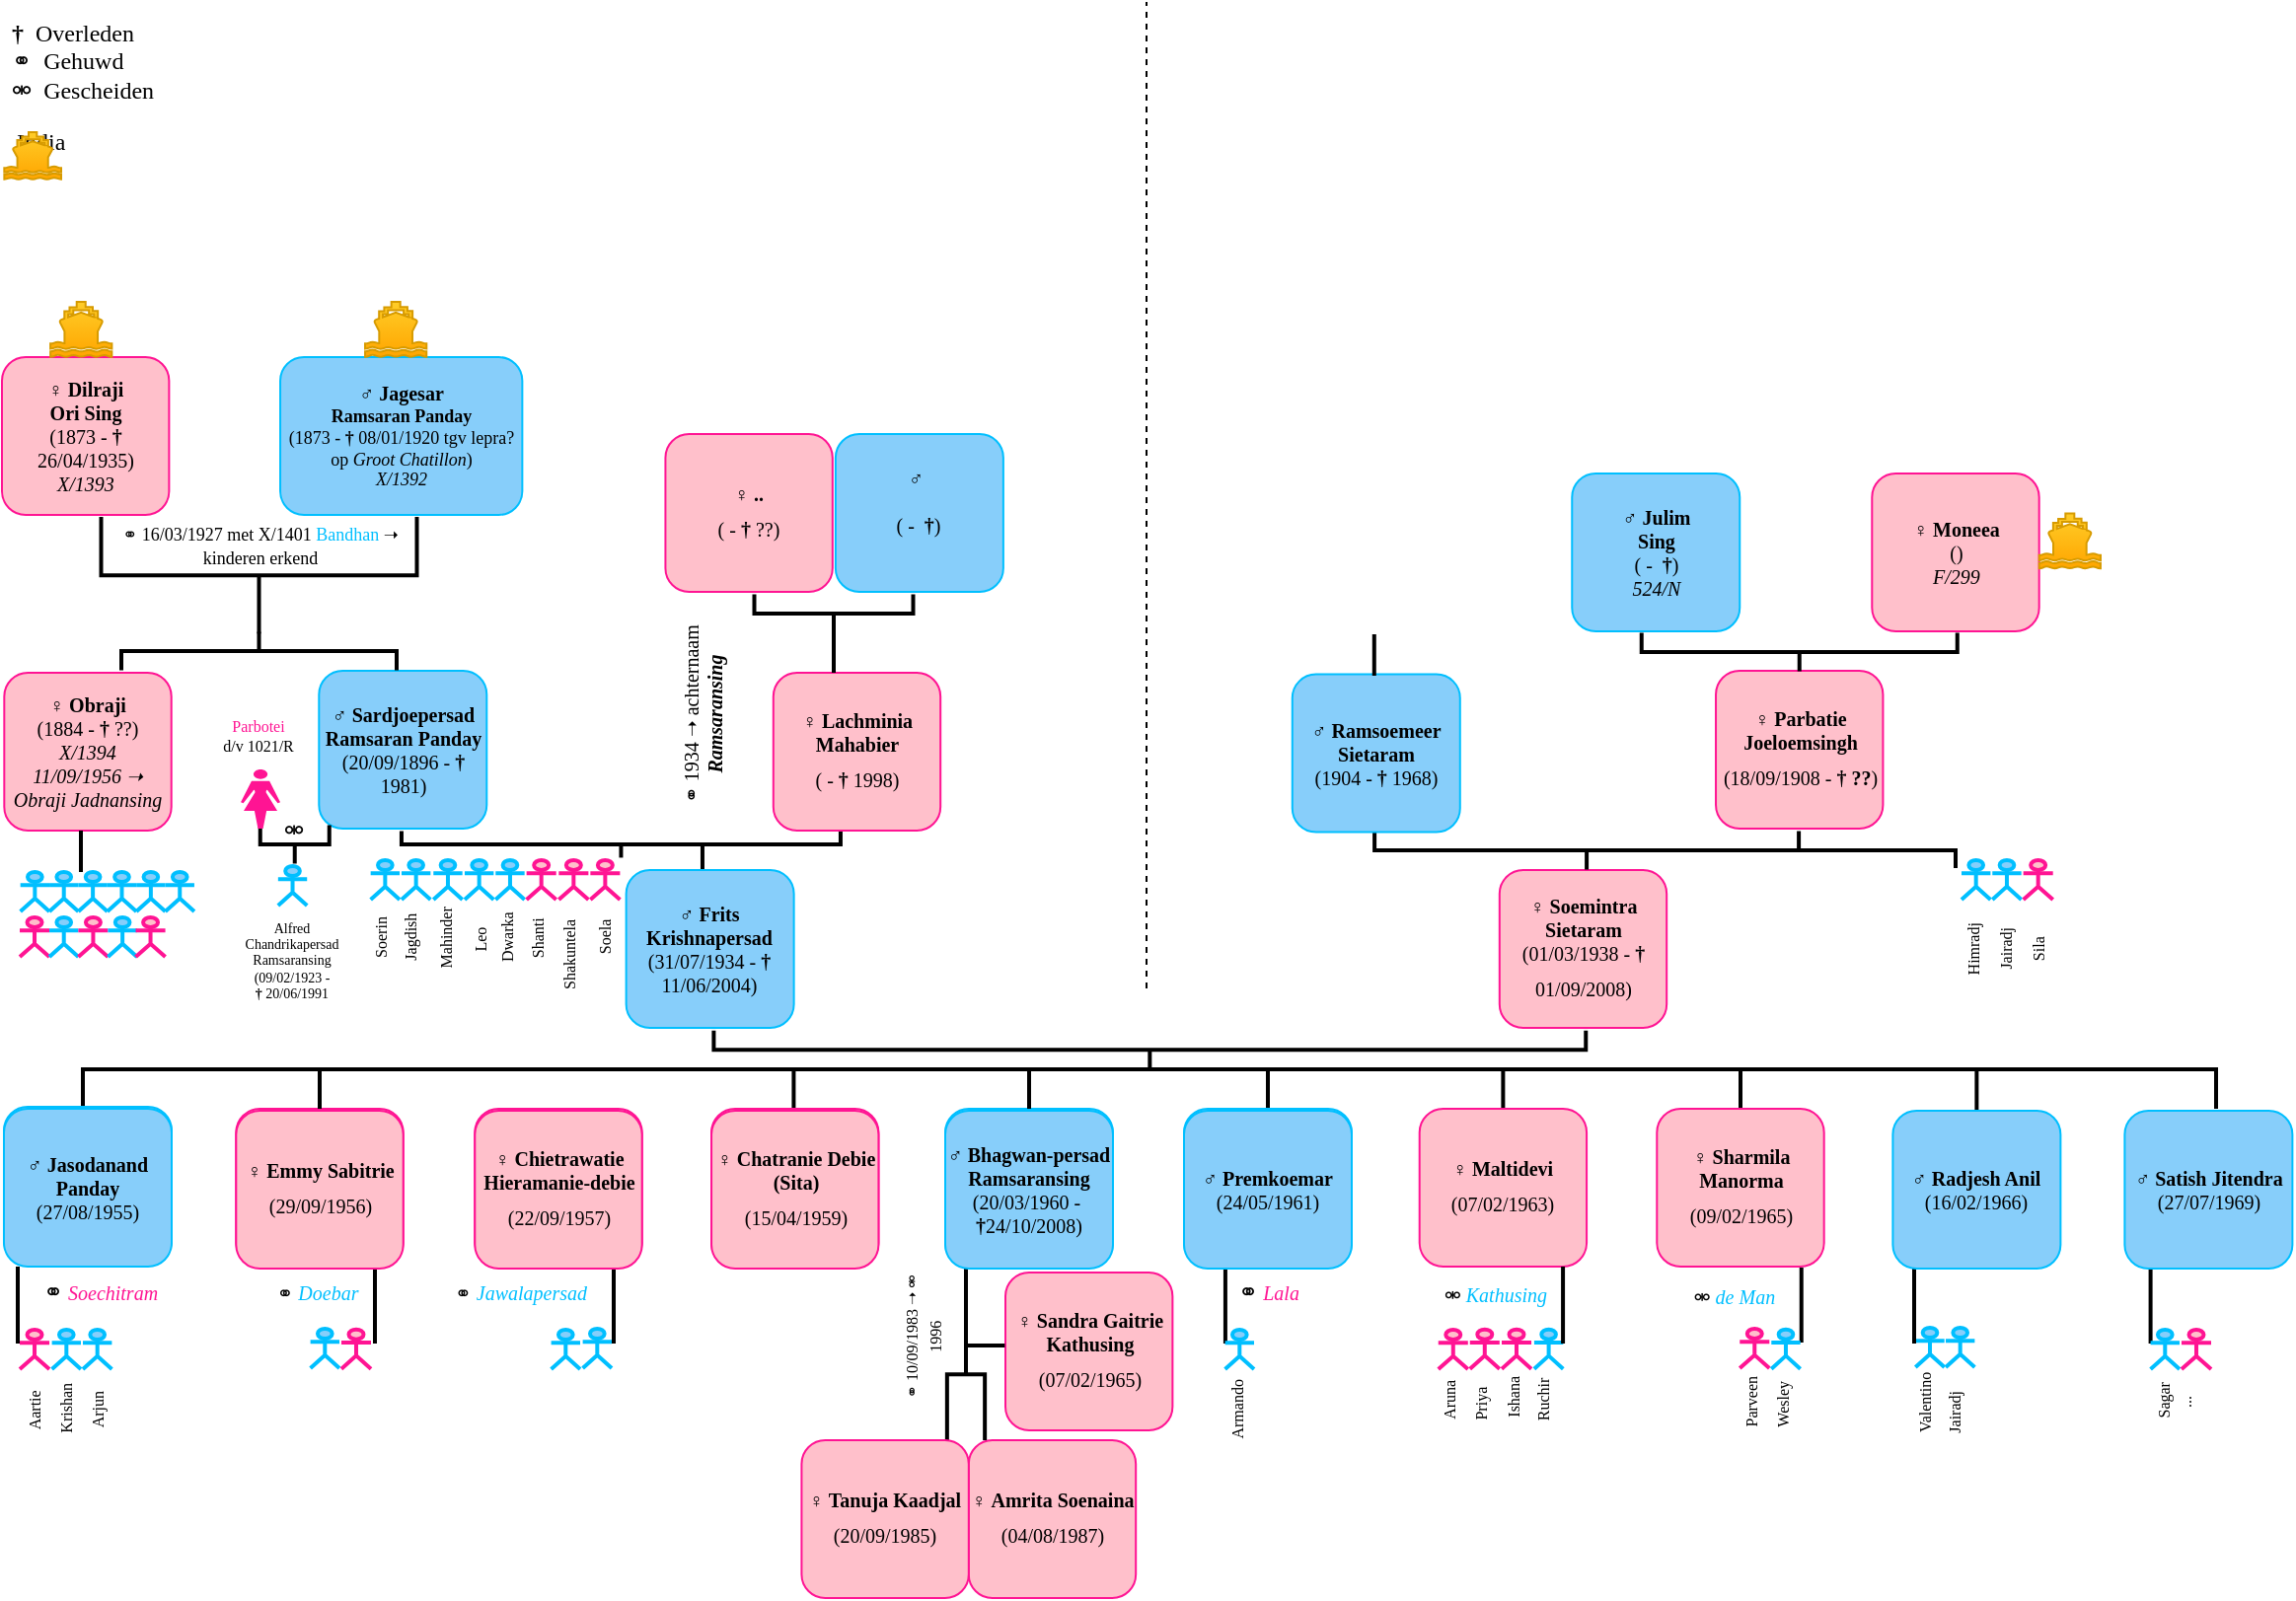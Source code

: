 <mxfile version="20.2.5" type="github">
  <diagram id="rOnu4m4wpNYvQQLBcM4Z" name="Pagina-1">
    <mxGraphModel dx="813" dy="405" grid="1" gridSize="10" guides="1" tooltips="1" connect="1" arrows="1" fold="1" page="1" pageScale="1" pageWidth="1169" pageHeight="827" math="0" shadow="0">
      <root>
        <mxCell id="0" />
        <mxCell id="1" parent="0" />
        <mxCell id="ty9AIXr6qEYBbn31aFN4-2" value="" style="endArrow=none;dashed=1;html=1;rounded=0;startArrow=none;" parent="1" edge="1">
          <mxGeometry width="50" height="50" relative="1" as="geometry">
            <mxPoint x="580" y="500" as="sourcePoint" />
            <mxPoint x="580" as="targetPoint" />
          </mxGeometry>
        </mxCell>
        <mxCell id="msFj-xzoxHvCmX-C848p-1" value="&lt;div&gt;&lt;font style=&quot;font-size: 10px;&quot;&gt;♀ &lt;b&gt;Amrita Soenaina&lt;br&gt;&lt;/b&gt;&lt;/font&gt;&lt;/div&gt;&lt;div&gt;&lt;font style=&quot;font-size: 10px;&quot; size=&quot;3&quot;&gt;(04/08/1987)&lt;/font&gt;&lt;font size=&quot;3&quot;&gt;&lt;i&gt;&lt;br&gt;&lt;/i&gt;&lt;/font&gt;&lt;/div&gt;" style="rounded=1;whiteSpace=wrap;html=1;fillColor=#FFC0CB;strokeColor=#FF1493;fillStyle=auto;fontFamily=Verdana;fontSize=10;fontColor=#000000;" parent="1" vertex="1">
          <mxGeometry x="489.9" y="729" width="84.69" height="80" as="geometry" />
        </mxCell>
        <mxCell id="msFj-xzoxHvCmX-C848p-3" value="&lt;div&gt;&lt;font style=&quot;font-size: 10px;&quot;&gt;♀ &lt;b&gt;Sandra Gaitrie Kathusing&lt;br&gt;&lt;/b&gt;&lt;/font&gt;&lt;/div&gt;&lt;div&gt;&lt;font style=&quot;font-size: 10px;&quot; size=&quot;3&quot;&gt;(07/02/1965)&lt;/font&gt;&lt;font size=&quot;3&quot;&gt;&lt;i&gt;&lt;br&gt;&lt;/i&gt;&lt;/font&gt;&lt;/div&gt;" style="rounded=1;whiteSpace=wrap;html=1;fillColor=#FFC0CB;strokeColor=#FF1493;fillStyle=auto;fontFamily=Verdana;fontSize=10;fontColor=#000000;" parent="1" vertex="1">
          <mxGeometry x="508.5" y="644" width="84.69" height="80" as="geometry" />
        </mxCell>
        <mxCell id="msFj-xzoxHvCmX-C848p-4" value="&lt;div&gt;&lt;font style=&quot;font-size: 10px;&quot; face=&quot;Verdana&quot;&gt;♂ &lt;b&gt;Bhagwan-persad Ramsaransing&lt;/b&gt;&lt;br&gt;&lt;/font&gt;&lt;/div&gt;&lt;div&gt;&lt;font style=&quot;font-size: 10px;&quot; face=&quot;Verdana&quot;&gt;(20/03/1960 -&amp;nbsp; &lt;/font&gt;&lt;font style=&quot;font-size: 10px;&quot; face=&quot;Verdana&quot;&gt;&lt;font style=&quot;font-size: 10px;&quot; size=&quot;3&quot;&gt;&lt;b&gt;†&lt;/b&gt;24/10/2008&lt;/font&gt;)&lt;/font&gt;&lt;/div&gt;" style="rounded=1;whiteSpace=wrap;html=1;fillStyle=auto;strokeColor=#00BFFF;fillColor=#87CEFA;gradientColor=none;fontFamily=Verdana;fontSize=10;fontColor=#000000;" parent="1" vertex="1">
          <mxGeometry x="478" y="561" width="85" height="80" as="geometry" />
        </mxCell>
        <UserObject label="&lt;font style=&quot;font-size: 8px;&quot;&gt;&lt;span lang=&quot;EN-US&quot;&gt;⚭ 10/09/1983 &lt;/span&gt;&lt;span lang=&quot;EN-US&quot;&gt;➝ &lt;/span&gt;&lt;span lang=&quot;EN-US&quot;&gt;&lt;span lang=&quot;EN-US&quot;&gt;⚮ 1996&lt;br&gt;&lt;/span&gt;&lt;/span&gt;&lt;/font&gt;" placeholders="1" name="Variable" id="msFj-xzoxHvCmX-C848p-5">
          <mxCell style="text;html=1;strokeColor=none;fillColor=none;align=center;verticalAlign=middle;whiteSpace=wrap;overflow=hidden;fillStyle=auto;fontFamily=Verdana;fontSize=10;opacity=50;fontColor=#000000;rotation=-90;" parent="1" vertex="1">
            <mxGeometry x="426.34" y="659.5" width="79.16" height="33" as="geometry" />
          </mxCell>
        </UserObject>
        <mxCell id="msFj-xzoxHvCmX-C848p-6" value="&lt;div&gt;&lt;font style=&quot;font-size: 10px;&quot;&gt;♀&amp;nbsp; &lt;b&gt;Emmy Sabitrie&lt;br&gt;&lt;/b&gt;&lt;/font&gt;&lt;/div&gt;&lt;div&gt;&lt;font style=&quot;font-size: 10px;&quot; size=&quot;3&quot;&gt;(29/09/1956)&lt;/font&gt;&lt;font size=&quot;3&quot;&gt;&lt;i&gt;&lt;br&gt;&lt;/i&gt;&lt;/font&gt;&lt;/div&gt;" style="rounded=1;whiteSpace=wrap;html=1;fillColor=#FFC0CB;strokeColor=#FF1493;fillStyle=auto;fontFamily=Verdana;fontSize=10;fontColor=#000000;" parent="1" vertex="1">
          <mxGeometry x="118.66" y="561" width="84.69" height="80" as="geometry" />
        </mxCell>
        <mxCell id="msFj-xzoxHvCmX-C848p-9" value="&lt;div style=&quot;font-size: 12px;&quot; align=&quot;left&quot;&gt;&lt;font style=&quot;font-size: 12px;&quot; face=&quot;Verdana&quot;&gt;&lt;b&gt;†&lt;span style=&quot;&quot;&gt; &lt;/span&gt;&lt;/b&gt;&lt;/font&gt;&lt;font style=&quot;font-size: 12px;&quot;&gt;&lt;span style=&quot;&quot;&gt; &lt;/span&gt;&lt;span style=&quot;white-space: pre;&quot;&gt; &lt;/span&gt;Overleden&lt;/font&gt;&lt;/div&gt;&lt;div style=&quot;font-size: 12px;&quot; align=&quot;left&quot;&gt;&lt;font style=&quot;font-size: 12px;&quot;&gt;&lt;span lang=&quot;EN-US&quot;&gt;⚭&lt;span style=&quot;&quot;&gt; &lt;/span&gt;&lt;/span&gt;&lt;span style=&quot;white-space: pre;&quot;&gt; &lt;/span&gt;Gehuwd&lt;/font&gt;&lt;/div&gt;&lt;div style=&quot;font-size: 12px;&quot; align=&quot;left&quot;&gt;&lt;font style=&quot;font-size: 12px;&quot;&gt;&lt;font style=&quot;font-size: 12px;&quot;&gt;&lt;span lang=&quot;EN-US&quot;&gt;&lt;span lang=&quot;EN-US&quot;&gt;⚮ &lt;/span&gt;&lt;/span&gt;&lt;/font&gt;&lt;span style=&quot;white-space: pre;&quot;&gt; &lt;/span&gt;Gescheiden&lt;br&gt;&lt;/font&gt;&lt;/div&gt;&lt;div&gt;&lt;font style=&quot;font-size: 10px;&quot;&gt;&lt;br&gt;&lt;/font&gt;&lt;/div&gt;&lt;div&gt;&lt;font style=&quot;font-size: 10px;&quot;&gt;&lt;span style=&quot;white-space: pre;&quot;&gt;	&lt;font style=&quot;font-size: 12px;&quot;&gt;India&lt;/font&gt;&lt;/span&gt;&lt;/font&gt;&lt;br&gt;&lt;/div&gt;" style="text;html=1;strokeColor=none;fillColor=none;align=left;verticalAlign=middle;whiteSpace=wrap;rounded=0;fillStyle=auto;fontFamily=Verdana;fontSize=8;fontColor=#000000;" parent="1" vertex="1">
          <mxGeometry x="3.01" y="6" width="156.99" height="74" as="geometry" />
        </mxCell>
        <mxCell id="msFj-xzoxHvCmX-C848p-10" value="&lt;div align=&quot;center&quot;&gt;&lt;br&gt;&lt;/div&gt;" style="shape=umlActor;verticalLabelPosition=bottom;verticalAlign=top;html=1;outlineConnect=0;fillStyle=auto;fontFamily=Verdana;fontSize=10;fontColor=#000000;strokeColor=#00BFFF;strokeWidth=2;fillColor=#87CEFA;gradientColor=none;align=center;" parent="1" vertex="1">
          <mxGeometry x="969.66" y="672" width="14.69" height="20" as="geometry" />
        </mxCell>
        <mxCell id="msFj-xzoxHvCmX-C848p-12" value="" style="shape=umlActor;verticalLabelPosition=bottom;verticalAlign=top;html=1;outlineConnect=0;fillStyle=auto;fontFamily=Verdana;fontSize=10;fontColor=#000000;strokeColor=#FF1493;strokeWidth=2;fillColor=#FFC0CB;gradientColor=none;" parent="1" vertex="1">
          <mxGeometry x="880.63" y="672.5" width="15.01" height="20" as="geometry" />
        </mxCell>
        <mxCell id="msFj-xzoxHvCmX-C848p-13" value="" style="strokeWidth=2;html=1;shape=mxgraph.flowchart.annotation_2;align=left;labelPosition=right;pointerEvents=1;fillStyle=auto;fontFamily=Verdana;fontSize=10;fillColor=#87CEFA;gradientColor=none;rotation=-90;" parent="1" vertex="1">
          <mxGeometry x="571.91" y="310.11" width="19.52" height="441.93" as="geometry" />
        </mxCell>
        <mxCell id="msFj-xzoxHvCmX-C848p-14" value="" style="line;strokeWidth=2;direction=south;html=1;fillStyle=auto;fontFamily=Verdana;fontSize=10;fillColor=#87CEFA;gradientColor=none;fontColor=#000000;" parent="1" vertex="1">
          <mxGeometry x="36.0" y="540" width="10" height="21" as="geometry" />
        </mxCell>
        <mxCell id="msFj-xzoxHvCmX-C848p-17" value="" style="line;strokeWidth=2;html=1;fillStyle=auto;fontFamily=Verdana;fontSize=10;fillColor=#87CEFA;gradientColor=none;" parent="1" vertex="1">
          <mxGeometry x="41" y="539" width="1080" height="4" as="geometry" />
        </mxCell>
        <mxCell id="msFj-xzoxHvCmX-C848p-18" value="&lt;div&gt;&lt;font style=&quot;font-size: 10px;&quot; face=&quot;Verdana&quot;&gt;♂ &lt;b&gt;Jasodanand Panday&lt;/b&gt;&lt;br&gt;&lt;/font&gt;&lt;/div&gt;&lt;div&gt;&lt;font style=&quot;font-size: 10px;&quot; face=&quot;Verdana&quot;&gt;(27/08/1955&lt;/font&gt;&lt;font style=&quot;font-size: 10px;&quot; face=&quot;Verdana&quot;&gt;)&lt;/font&gt;&lt;/div&gt;" style="rounded=1;whiteSpace=wrap;html=1;fillStyle=auto;strokeColor=#00BFFF;fillColor=#87CEFA;gradientColor=none;fontFamily=Verdana;fontSize=10;fontColor=#000000;" parent="1" vertex="1">
          <mxGeometry x="1.0" y="560" width="85" height="80" as="geometry" />
        </mxCell>
        <mxCell id="msFj-xzoxHvCmX-C848p-19" value="" style="line;strokeWidth=2;direction=south;html=1;fillStyle=auto;fontFamily=Verdana;fontSize=10;fillColor=#87CEFA;gradientColor=none;fontColor=#000000;" parent="1" vertex="1">
          <mxGeometry x="1117" y="540" width="10" height="21" as="geometry" />
        </mxCell>
        <mxCell id="msFj-xzoxHvCmX-C848p-20" value="" style="line;strokeWidth=2;direction=south;html=1;fillStyle=auto;fontFamily=Verdana;fontSize=10;fillColor=#87CEFA;gradientColor=none;fontColor=#000000;" parent="1" vertex="1">
          <mxGeometry x="156" y="540" width="10" height="21" as="geometry" />
        </mxCell>
        <mxCell id="msFj-xzoxHvCmX-C848p-21" value="" style="line;strokeWidth=2;direction=south;html=1;fillStyle=auto;fontFamily=Verdana;fontSize=10;fillColor=#87CEFA;gradientColor=none;fontColor=#000000;" parent="1" vertex="1">
          <mxGeometry x="275" y="601" width="10" height="21" as="geometry" />
        </mxCell>
        <mxCell id="msFj-xzoxHvCmX-C848p-22" value="&lt;div&gt;&lt;font style=&quot;font-size: 10px;&quot;&gt;♀&amp;nbsp; &lt;b&gt;Chietrawatie Hieramanie-debie&lt;br&gt;&lt;/b&gt;&lt;/font&gt;&lt;/div&gt;&lt;div&gt;&lt;font style=&quot;font-size: 10px;&quot; size=&quot;3&quot;&gt;(22/09/1957)&lt;/font&gt;&lt;font size=&quot;3&quot;&gt;&lt;i&gt;&lt;br&gt;&lt;/i&gt;&lt;/font&gt;&lt;/div&gt;" style="rounded=1;whiteSpace=wrap;html=1;fillColor=#FFC0CB;strokeColor=#FF1493;fillStyle=auto;fontFamily=Verdana;fontSize=10;fontColor=#000000;" parent="1" vertex="1">
          <mxGeometry x="239.65" y="561" width="84.69" height="80" as="geometry" />
        </mxCell>
        <mxCell id="msFj-xzoxHvCmX-C848p-23" value="" style="line;strokeWidth=2;direction=south;html=1;fillStyle=auto;fontFamily=Verdana;fontSize=10;fillColor=#87CEFA;gradientColor=none;fontColor=#000000;" parent="1" vertex="1">
          <mxGeometry x="396.21" y="542" width="10" height="21" as="geometry" />
        </mxCell>
        <mxCell id="msFj-xzoxHvCmX-C848p-24" value="&lt;div&gt;&lt;font style=&quot;font-size: 10px;&quot;&gt;♀&amp;nbsp; &lt;b&gt;Chatranie Debie (Sita)&lt;br&gt;&lt;/b&gt;&lt;/font&gt;&lt;/div&gt;&lt;div&gt;&lt;font style=&quot;font-size: 10px;&quot; size=&quot;3&quot;&gt;(15/04/1959)&lt;/font&gt;&lt;font size=&quot;3&quot;&gt;&lt;i&gt;&lt;br&gt;&lt;/i&gt;&lt;/font&gt;&lt;/div&gt;" style="rounded=1;whiteSpace=wrap;html=1;fillColor=#FFC0CB;strokeColor=#FF1493;fillStyle=auto;fontFamily=Verdana;fontSize=10;fontColor=#000000;" parent="1" vertex="1">
          <mxGeometry x="359.52" y="561" width="84.69" height="80" as="geometry" />
        </mxCell>
        <mxCell id="msFj-xzoxHvCmX-C848p-25" value="" style="line;strokeWidth=2;direction=south;html=1;fillStyle=auto;fontFamily=Verdana;fontSize=10;fillColor=#87CEFA;gradientColor=none;fontColor=#000000;" parent="1" vertex="1">
          <mxGeometry x="515.5" y="540" width="10" height="21" as="geometry" />
        </mxCell>
        <mxCell id="msFj-xzoxHvCmX-C848p-26" value="" style="line;strokeWidth=2;direction=south;html=1;fillStyle=auto;fontFamily=Verdana;fontSize=10;fillColor=#87CEFA;gradientColor=none;fontColor=#000000;" parent="1" vertex="1">
          <mxGeometry x="636.5" y="542" width="10" height="21" as="geometry" />
        </mxCell>
        <mxCell id="msFj-xzoxHvCmX-C848p-27" value="&lt;div&gt;&lt;font style=&quot;font-size: 10px;&quot; face=&quot;Verdana&quot;&gt;♂ &lt;b&gt;Premkoemar&lt;/b&gt;&lt;br&gt;&lt;/font&gt;&lt;/div&gt;&lt;div&gt;&lt;font style=&quot;font-size: 10px;&quot; face=&quot;Verdana&quot;&gt;(24/05/1961&lt;/font&gt;&lt;font style=&quot;font-size: 10px;&quot; face=&quot;Verdana&quot;&gt;)&lt;/font&gt;&lt;/div&gt;" style="rounded=1;whiteSpace=wrap;html=1;fillStyle=auto;strokeColor=#00BFFF;fillColor=#87CEFA;gradientColor=none;fontFamily=Verdana;fontSize=10;fontColor=#000000;" parent="1" vertex="1">
          <mxGeometry x="599" y="561" width="85" height="80" as="geometry" />
        </mxCell>
        <mxCell id="msFj-xzoxHvCmX-C848p-28" value="" style="line;strokeWidth=2;direction=south;html=1;fillStyle=auto;fontFamily=Verdana;fontSize=10;fillColor=#87CEFA;gradientColor=none;fontColor=#000000;" parent="1" vertex="1">
          <mxGeometry x="755.69" y="541" width="10" height="21" as="geometry" />
        </mxCell>
        <mxCell id="msFj-xzoxHvCmX-C848p-30" value="&lt;div&gt;&lt;font style=&quot;font-size: 10px;&quot;&gt;♀ &lt;b&gt;Maltidevi&lt;br&gt;&lt;/b&gt;&lt;/font&gt;&lt;/div&gt;&lt;div&gt;&lt;font style=&quot;font-size: 10px;&quot; size=&quot;3&quot;&gt;(07/02/1963)&lt;/font&gt;&lt;font size=&quot;3&quot;&gt;&lt;i&gt;&lt;br&gt;&lt;/i&gt;&lt;/font&gt;&lt;/div&gt;" style="rounded=1;whiteSpace=wrap;html=1;fillColor=#FFC0CB;strokeColor=#FF1493;fillStyle=auto;fontFamily=Verdana;fontSize=10;fontColor=#000000;" parent="1" vertex="1">
          <mxGeometry x="718.35" y="561" width="84.69" height="80" as="geometry" />
        </mxCell>
        <mxCell id="msFj-xzoxHvCmX-C848p-32" value="" style="line;strokeWidth=2;direction=south;html=1;fillStyle=auto;fontFamily=Verdana;fontSize=10;fillColor=#87CEFA;gradientColor=none;fontColor=#000000;" parent="1" vertex="1">
          <mxGeometry x="876" y="540" width="10" height="21" as="geometry" />
        </mxCell>
        <mxCell id="msFj-xzoxHvCmX-C848p-34" value="" style="line;strokeWidth=2;direction=south;html=1;fillStyle=auto;fontFamily=Verdana;fontSize=10;fillColor=#87CEFA;gradientColor=none;fontColor=#000000;" parent="1" vertex="1">
          <mxGeometry x="995.69" y="541" width="10" height="21" as="geometry" />
        </mxCell>
        <mxCell id="msFj-xzoxHvCmX-C848p-35" value="" style="line;strokeWidth=2;direction=south;html=1;fillStyle=auto;fontFamily=Verdana;fontSize=10;fillColor=#87CEFA;gradientColor=none;fontColor=#000000;" parent="1" vertex="1">
          <mxGeometry x="1083.8" y="641" width="10" height="39" as="geometry" />
        </mxCell>
        <mxCell id="msFj-xzoxHvCmX-C848p-36" value="&lt;div align=&quot;center&quot;&gt;&lt;br&gt;&lt;/div&gt;" style="shape=umlActor;verticalLabelPosition=bottom;verticalAlign=top;html=1;outlineConnect=0;fillStyle=auto;fontFamily=Verdana;fontSize=10;fontColor=#000000;strokeColor=#00BFFF;strokeWidth=2;fillColor=#87CEFA;gradientColor=none;align=center;" parent="1" vertex="1">
          <mxGeometry x="1088.8" y="673" width="14.69" height="20" as="geometry" />
        </mxCell>
        <mxCell id="msFj-xzoxHvCmX-C848p-37" value="" style="shape=umlActor;verticalLabelPosition=bottom;verticalAlign=top;html=1;outlineConnect=0;fillStyle=auto;fontFamily=Verdana;fontSize=10;fontColor=#000000;strokeColor=#FF1493;strokeWidth=2;fillColor=#FFC0CB;gradientColor=none;" parent="1" vertex="1">
          <mxGeometry x="1104.49" y="673" width="15.01" height="20" as="geometry" />
        </mxCell>
        <mxCell id="msFj-xzoxHvCmX-C848p-39" value="" style="shape=umlActor;verticalLabelPosition=bottom;verticalAlign=top;html=1;outlineConnect=0;fillStyle=auto;fontFamily=Verdana;fontSize=10;fontColor=#000000;strokeColor=#FF1493;strokeWidth=2;fillColor=#FFC0CB;gradientColor=none;" parent="1" vertex="1">
          <mxGeometry x="743.89" y="672.85" width="15.01" height="20" as="geometry" />
        </mxCell>
        <mxCell id="msFj-xzoxHvCmX-C848p-40" value="" style="shape=umlActor;verticalLabelPosition=bottom;verticalAlign=top;html=1;outlineConnect=0;fillStyle=auto;fontFamily=Verdana;fontSize=10;fontColor=#000000;strokeColor=#FF1493;strokeWidth=2;fillColor=#FFC0CB;gradientColor=none;" parent="1" vertex="1">
          <mxGeometry x="727.88" y="673" width="15.01" height="20" as="geometry" />
        </mxCell>
        <mxCell id="msFj-xzoxHvCmX-C848p-41" value="" style="shape=umlActor;verticalLabelPosition=bottom;verticalAlign=top;html=1;outlineConnect=0;fillStyle=auto;fontFamily=Verdana;fontSize=10;fontColor=#000000;strokeColor=#FF1493;strokeWidth=2;fillColor=#FFC0CB;gradientColor=none;" parent="1" vertex="1">
          <mxGeometry x="760" y="672.85" width="15.01" height="20" as="geometry" />
        </mxCell>
        <mxCell id="msFj-xzoxHvCmX-C848p-42" value="&lt;div align=&quot;center&quot;&gt;&lt;br&gt;&lt;/div&gt;" style="shape=umlActor;verticalLabelPosition=bottom;verticalAlign=top;html=1;outlineConnect=0;fillStyle=auto;fontFamily=Verdana;fontSize=10;fontColor=#000000;strokeColor=#00BFFF;strokeWidth=2;fillColor=#87CEFA;gradientColor=none;align=center;" parent="1" vertex="1">
          <mxGeometry x="776.46" y="672.85" width="14.69" height="20" as="geometry" />
        </mxCell>
        <mxCell id="msFj-xzoxHvCmX-C848p-43" value="Priya" style="text;html=1;strokeColor=none;fillColor=none;align=center;verticalAlign=middle;whiteSpace=wrap;rounded=0;fillStyle=auto;fontFamily=Verdana;fontSize=8;fontColor=#000000;rotation=-90;" parent="1" vertex="1">
          <mxGeometry x="729.31" y="701" width="40" height="18" as="geometry" />
        </mxCell>
        <mxCell id="msFj-xzoxHvCmX-C848p-44" value="Ishana" style="text;html=1;strokeColor=none;fillColor=none;align=center;verticalAlign=middle;whiteSpace=wrap;rounded=0;fillStyle=auto;fontFamily=Verdana;fontSize=8;fontColor=#000000;rotation=-90;" parent="1" vertex="1">
          <mxGeometry x="745.89" y="698" width="40" height="18" as="geometry" />
        </mxCell>
        <mxCell id="msFj-xzoxHvCmX-C848p-45" value="Ruchir" style="text;html=1;strokeColor=none;fillColor=none;align=center;verticalAlign=middle;whiteSpace=wrap;rounded=0;fillStyle=auto;fontFamily=Verdana;fontSize=8;fontColor=#000000;rotation=-90;" parent="1" vertex="1">
          <mxGeometry x="761.21" y="699" width="40" height="18" as="geometry" />
        </mxCell>
        <mxCell id="msFj-xzoxHvCmX-C848p-46" value="Aruna" style="text;html=1;strokeColor=none;fillColor=none;align=center;verticalAlign=middle;whiteSpace=wrap;rounded=0;fillStyle=auto;fontFamily=Verdana;fontSize=8;fontColor=#000000;rotation=-90;" parent="1" vertex="1">
          <mxGeometry x="713.38" y="699" width="40" height="18" as="geometry" />
        </mxCell>
        <mxCell id="msFj-xzoxHvCmX-C848p-47" value="Sagar" style="text;html=1;strokeColor=none;fillColor=none;align=center;verticalAlign=middle;whiteSpace=wrap;rounded=0;fillStyle=auto;fontFamily=Verdana;fontSize=8;fontColor=#000000;rotation=-90;" parent="1" vertex="1">
          <mxGeometry x="1075.15" y="699.5" width="40" height="18" as="geometry" />
        </mxCell>
        <mxCell id="msFj-xzoxHvCmX-C848p-49" value="..." style="text;html=1;strokeColor=none;fillColor=none;align=center;verticalAlign=middle;whiteSpace=wrap;rounded=0;fillStyle=auto;fontFamily=Verdana;fontSize=8;fontColor=#000000;rotation=-90;" parent="1" vertex="1">
          <mxGeometry x="1085.99" y="700.5" width="40" height="18" as="geometry" />
        </mxCell>
        <mxCell id="msFj-xzoxHvCmX-C848p-58" value="&lt;div&gt;&lt;font style=&quot;font-size: 10px;&quot;&gt;♀ &lt;b&gt;Soemintra&lt;/b&gt;&lt;/font&gt;&lt;/div&gt;&lt;div&gt;&lt;font style=&quot;font-size: 10px;&quot;&gt;&lt;b&gt;Sietaram&lt;br&gt;&lt;/b&gt;&lt;/font&gt;&lt;/div&gt;&lt;div&gt;&lt;font style=&quot;font-size: 10px;&quot; size=&quot;3&quot;&gt;(01/03/1938 - &lt;/font&gt;&lt;font style=&quot;font-size: 10px;&quot; size=&quot;3&quot;&gt;&lt;font style=&quot;font-size: 10px;&quot; face=&quot;Verdana&quot;&gt;&lt;font style=&quot;font-size: 10px;&quot; size=&quot;3&quot;&gt;&lt;b&gt;† &lt;/b&gt;&lt;/font&gt;&lt;/font&gt;&lt;/font&gt;&lt;font style=&quot;font-size: 10px;&quot; size=&quot;3&quot;&gt;01/09/2008)&lt;/font&gt;&lt;font size=&quot;3&quot;&gt;&lt;i&gt;&lt;br&gt;&lt;/i&gt;&lt;/font&gt;&lt;/div&gt;" style="rounded=1;whiteSpace=wrap;html=1;fillColor=#FFC0CB;strokeColor=#FF1493;fillStyle=auto;fontFamily=Verdana;fontSize=10;fontColor=#000000;" parent="1" vertex="1">
          <mxGeometry x="758.9" y="440" width="84.69" height="80" as="geometry" />
        </mxCell>
        <mxCell id="msFj-xzoxHvCmX-C848p-62" value="" style="line;strokeWidth=2;direction=south;html=1;fillStyle=auto;fontFamily=Verdana;fontSize=10;fillColor=#87CEFA;gradientColor=none;fontColor=#000000;" parent="1" vertex="1">
          <mxGeometry x="483.5" y="641" width="10" height="39" as="geometry" />
        </mxCell>
        <mxCell id="msFj-xzoxHvCmX-C848p-63" value="" style="line;strokeWidth=2;direction=south;html=1;fillStyle=auto;fontFamily=Verdana;fontSize=10;fillColor=#87CEFA;gradientColor=none;fontColor=#000000;rotation=90;" parent="1" vertex="1">
          <mxGeometry x="493.44" y="671.25" width="10" height="19.5" as="geometry" />
        </mxCell>
        <mxCell id="msFj-xzoxHvCmX-C848p-66" value="" style="strokeWidth=2;html=1;shape=mxgraph.flowchart.annotation_2;align=left;labelPosition=right;pointerEvents=1;fillStyle=auto;fontFamily=Verdana;fontSize=10;fillColor=#87CEFA;gradientColor=none;rotation=90;" parent="1" vertex="1">
          <mxGeometry x="455.02" y="686" width="66.96" height="19.15" as="geometry" />
        </mxCell>
        <mxCell id="msFj-xzoxHvCmX-C848p-67" value="" style="line;strokeWidth=2;direction=south;html=1;fillStyle=auto;fontFamily=Verdana;fontSize=10;fillColor=#87CEFA;gradientColor=none;fontColor=#000000;" parent="1" vertex="1">
          <mxGeometry x="786.04" y="641" width="10" height="39" as="geometry" />
        </mxCell>
        <mxCell id="msFj-xzoxHvCmX-C848p-68" value="" style="line;strokeWidth=2;direction=south;html=1;fillStyle=auto;fontFamily=Verdana;fontSize=10;fillColor=#87CEFA;gradientColor=none;fontColor=#000000;" parent="1" vertex="1">
          <mxGeometry x="964" y="642" width="10" height="38" as="geometry" />
        </mxCell>
        <mxCell id="msFj-xzoxHvCmX-C848p-69" value="&lt;div align=&quot;center&quot;&gt;&lt;br&gt;&lt;/div&gt;" style="shape=umlActor;verticalLabelPosition=bottom;verticalAlign=top;html=1;outlineConnect=0;fillStyle=auto;fontFamily=Verdana;fontSize=10;fontColor=#000000;strokeColor=#00BFFF;strokeWidth=2;fillColor=#87CEFA;gradientColor=none;align=center;" parent="1" vertex="1">
          <mxGeometry x="985" y="672" width="14.69" height="20" as="geometry" />
        </mxCell>
        <UserObject label="&lt;font color=&quot;#000000&quot;&gt;&lt;span lang=&quot;EN-US&quot;&gt;&lt;span lang=&quot;EN-US&quot;&gt;⚮&lt;/span&gt;&lt;/span&gt;&lt;span lang=&quot;EN-US&quot;&gt;&lt;/span&gt;&lt;/font&gt; &lt;i&gt;&lt;font color=&quot;#00BFFF&quot;&gt;Kathusing&lt;/font&gt;&lt;/i&gt;" placeholders="1" name="Variable" id="msFj-xzoxHvCmX-C848p-72">
          <mxCell style="text;html=1;strokeColor=none;fillColor=none;align=center;verticalAlign=middle;whiteSpace=wrap;overflow=hidden;fillStyle=auto;fontFamily=Verdana;fontSize=10;opacity=50;fontColor=#FF1493;" parent="1" vertex="1">
            <mxGeometry x="724.29" y="641" width="66.21" height="28" as="geometry" />
          </mxCell>
        </UserObject>
        <mxCell id="msFj-xzoxHvCmX-C848p-73" value="" style="line;strokeWidth=2;direction=south;html=1;fillStyle=auto;fontFamily=Verdana;fontSize=10;fillColor=#87CEFA;gradientColor=none;fontColor=#000000;" parent="1" vertex="1">
          <mxGeometry x="906.87" y="641.5" width="10" height="38" as="geometry" />
        </mxCell>
        <UserObject label="&lt;font color=&quot;#000000&quot;&gt;&lt;span lang=&quot;EN-US&quot;&gt;&lt;span lang=&quot;EN-US&quot;&gt;⚮&lt;/span&gt;&lt;/span&gt;&lt;span lang=&quot;EN-US&quot;&gt;&lt;/span&gt;&lt;/font&gt; &lt;i&gt;&lt;font color=&quot;#00BFFF&quot;&gt;de Man&lt;br&gt;&lt;/font&gt;&lt;/i&gt;" placeholders="1" name="Variable" id="msFj-xzoxHvCmX-C848p-74">
          <mxCell style="text;html=1;strokeColor=none;fillColor=none;align=center;verticalAlign=middle;whiteSpace=wrap;overflow=hidden;fillStyle=auto;fontFamily=Verdana;fontSize=10;opacity=50;fontColor=#FF1493;" parent="1" vertex="1">
            <mxGeometry x="845.12" y="641.5" width="66.21" height="28" as="geometry" />
          </mxCell>
        </UserObject>
        <mxCell id="msFj-xzoxHvCmX-C848p-75" value="&lt;div align=&quot;center&quot;&gt;&lt;br&gt;&lt;/div&gt;" style="shape=umlActor;verticalLabelPosition=bottom;verticalAlign=top;html=1;outlineConnect=0;fillStyle=auto;fontFamily=Verdana;fontSize=10;fontColor=#000000;strokeColor=#00BFFF;strokeWidth=2;fillColor=#87CEFA;gradientColor=none;align=center;" parent="1" vertex="1">
          <mxGeometry x="896.64" y="672.85" width="14.69" height="20" as="geometry" />
        </mxCell>
        <mxCell id="msFj-xzoxHvCmX-C848p-78" value="Valentino" style="text;html=1;strokeColor=none;fillColor=none;align=center;verticalAlign=middle;whiteSpace=wrap;rounded=0;fillStyle=auto;fontFamily=Verdana;fontSize=8;fontColor=#000000;rotation=-90;" parent="1" vertex="1">
          <mxGeometry x="954.69" y="701" width="40" height="18" as="geometry" />
        </mxCell>
        <mxCell id="msFj-xzoxHvCmX-C848p-79" value="Jairadj" style="text;html=1;strokeColor=none;fillColor=none;align=center;verticalAlign=middle;whiteSpace=wrap;rounded=0;fillStyle=auto;fontFamily=Verdana;fontSize=8;fontColor=#000000;rotation=-90;" parent="1" vertex="1">
          <mxGeometry x="969.66" y="706" width="40" height="18" as="geometry" />
        </mxCell>
        <mxCell id="msFj-xzoxHvCmX-C848p-80" value="Parveen" style="text;html=1;strokeColor=none;fillColor=none;align=center;verticalAlign=middle;whiteSpace=wrap;rounded=0;fillStyle=auto;fontFamily=Verdana;fontSize=8;fontColor=#000000;rotation=-90;" parent="1" vertex="1">
          <mxGeometry x="865.87" y="700.5" width="40" height="18" as="geometry" />
        </mxCell>
        <mxCell id="msFj-xzoxHvCmX-C848p-81" value="Wesley" style="text;html=1;strokeColor=none;fillColor=none;align=center;verticalAlign=middle;whiteSpace=wrap;rounded=0;fillStyle=auto;fontFamily=Verdana;fontSize=8;fontColor=#000000;rotation=-90;" parent="1" vertex="1">
          <mxGeometry x="882.63" y="702" width="40" height="18" as="geometry" />
        </mxCell>
        <mxCell id="msFj-xzoxHvCmX-C848p-82" value="" style="line;strokeWidth=2;direction=south;html=1;fillStyle=auto;fontFamily=Verdana;fontSize=10;fillColor=#87CEFA;gradientColor=none;fontColor=#000000;" parent="1" vertex="1">
          <mxGeometry x="614.96" y="641" width="10" height="39" as="geometry" />
        </mxCell>
        <UserObject label="&lt;span lang=&quot;EN-US&quot;&gt;&lt;font style=&quot;font-size: 12px;&quot;&gt;&lt;span lang=&quot;EN-US&quot;&gt;⚭&lt;span style=&quot;&quot;&gt;&lt;/span&gt;&lt;/span&gt;&lt;/font&gt; &lt;font color=&quot;#FF1493&quot;&gt;&lt;i&gt;Lala&lt;/i&gt;&lt;/font&gt;&lt;/span&gt;" placeholders="1" name="Variable" id="msFj-xzoxHvCmX-C848p-83">
          <mxCell style="text;html=1;strokeColor=none;fillColor=none;align=center;verticalAlign=middle;whiteSpace=wrap;overflow=hidden;fillStyle=auto;fontFamily=Verdana;fontSize=10;opacity=50;fontColor=#000000;" parent="1" vertex="1">
            <mxGeometry x="591.5" y="640" width="100" height="28" as="geometry" />
          </mxCell>
        </UserObject>
        <mxCell id="msFj-xzoxHvCmX-C848p-84" value="&lt;div align=&quot;center&quot;&gt;&lt;br&gt;&lt;/div&gt;" style="shape=umlActor;verticalLabelPosition=bottom;verticalAlign=top;html=1;outlineConnect=0;fillStyle=auto;fontFamily=Verdana;fontSize=10;fontColor=#000000;strokeColor=#00BFFF;strokeWidth=2;fillColor=#87CEFA;gradientColor=none;align=center;" parent="1" vertex="1">
          <mxGeometry x="619.81" y="673" width="14.69" height="20" as="geometry" />
        </mxCell>
        <mxCell id="msFj-xzoxHvCmX-C848p-85" value="Armando" style="text;html=1;strokeColor=none;fillColor=none;align=center;verticalAlign=middle;whiteSpace=wrap;rounded=0;fillStyle=auto;fontFamily=Verdana;fontSize=8;fontColor=#000000;rotation=-90;" parent="1" vertex="1">
          <mxGeometry x="606.15" y="704" width="40" height="18" as="geometry" />
        </mxCell>
        <UserObject label="&lt;span lang=&quot;EN-US&quot;&gt;⚭ &lt;font color=&quot;#00BFFF&quot;&gt;&lt;i&gt;Jawalapersad&lt;/i&gt;&lt;/font&gt;&lt;/span&gt;&lt;span lang=&quot;EN-US&quot;&gt;&lt;br&gt;&lt;/span&gt;" placeholders="1" name="Variable" id="msFj-xzoxHvCmX-C848p-86">
          <mxCell style="text;html=1;strokeColor=none;fillColor=none;align=center;verticalAlign=middle;whiteSpace=wrap;overflow=hidden;fillStyle=auto;fontFamily=Verdana;fontSize=10;opacity=50;fontColor=#000000;" parent="1" vertex="1">
            <mxGeometry x="213.32" y="644.85" width="99.68" height="18.3" as="geometry" />
          </mxCell>
        </UserObject>
        <mxCell id="msFj-xzoxHvCmX-C848p-87" value="" style="line;strokeWidth=2;direction=south;html=1;fillStyle=auto;fontFamily=Verdana;fontSize=10;fillColor=#87CEFA;gradientColor=none;fontColor=#000000;" parent="1" vertex="1">
          <mxGeometry x="305.0" y="641" width="10" height="39" as="geometry" />
        </mxCell>
        <mxCell id="msFj-xzoxHvCmX-C848p-89" value="" style="line;strokeWidth=2;direction=south;html=1;fillStyle=auto;fontFamily=Verdana;fontSize=10;fillColor=#87CEFA;gradientColor=none;fontColor=#000000;" parent="1" vertex="1">
          <mxGeometry x="184.0" y="641" width="10" height="39" as="geometry" />
        </mxCell>
        <mxCell id="msFj-xzoxHvCmX-C848p-90" value="" style="line;strokeWidth=2;direction=south;html=1;fillStyle=auto;fontFamily=Verdana;fontSize=10;fillColor=#87CEFA;gradientColor=none;fontColor=#000000;" parent="1" vertex="1">
          <mxGeometry x="3.01" y="641" width="10" height="39" as="geometry" />
        </mxCell>
        <mxCell id="msFj-xzoxHvCmX-C848p-91" value="&lt;div&gt;&lt;font style=&quot;font-size: 10px;&quot;&gt;♀ &lt;b&gt;Tanuja Kaadjal&lt;br&gt;&lt;/b&gt;&lt;/font&gt;&lt;/div&gt;&lt;div&gt;&lt;font style=&quot;font-size: 10px;&quot; size=&quot;3&quot;&gt;(20/09/1985)&lt;/font&gt;&lt;font size=&quot;3&quot;&gt;&lt;i&gt;&lt;br&gt;&lt;/i&gt;&lt;/font&gt;&lt;/div&gt;" style="rounded=1;whiteSpace=wrap;html=1;fillColor=#FFC0CB;strokeColor=#FF1493;fillStyle=auto;fontFamily=Verdana;fontSize=10;fontColor=#000000;" parent="1" vertex="1">
          <mxGeometry x="405.21" y="729" width="84.69" height="80" as="geometry" />
        </mxCell>
        <mxCell id="msFj-xzoxHvCmX-C848p-8" value="&lt;div&gt;&lt;font style=&quot;font-size: 10px;&quot; face=&quot;Verdana&quot;&gt;♂ &lt;b&gt;Satish Jitendra&lt;/b&gt;&lt;br&gt;&lt;/font&gt;&lt;/div&gt;&lt;div&gt;&lt;font style=&quot;font-size: 10px;&quot; face=&quot;Verdana&quot;&gt;(27/07/1969&lt;/font&gt;&lt;font style=&quot;font-size: 10px;&quot; face=&quot;Verdana&quot;&gt;)&lt;/font&gt;&lt;/div&gt;" style="rounded=1;whiteSpace=wrap;html=1;fillStyle=auto;strokeColor=#00BFFF;fillColor=#87CEFA;gradientColor=none;fontFamily=Verdana;fontSize=10;fontColor=#000000;" parent="1" vertex="1">
          <mxGeometry x="1075.69" y="562" width="85" height="80" as="geometry" />
        </mxCell>
        <mxCell id="msFj-xzoxHvCmX-C848p-31" value="&lt;div&gt;&lt;font style=&quot;font-size: 10px;&quot;&gt;♀ &lt;b&gt;Sharmila Manorma&lt;br&gt;&lt;/b&gt;&lt;/font&gt;&lt;/div&gt;&lt;div&gt;&lt;font style=&quot;font-size: 10px;&quot; size=&quot;3&quot;&gt;(09/02/1965)&lt;/font&gt;&lt;font size=&quot;3&quot;&gt;&lt;i&gt;&lt;br&gt;&lt;/i&gt;&lt;/font&gt;&lt;/div&gt;" style="rounded=1;whiteSpace=wrap;html=1;fillColor=#FFC0CB;strokeColor=#FF1493;fillStyle=auto;fontFamily=Verdana;fontSize=10;fontColor=#000000;" parent="1" vertex="1">
          <mxGeometry x="838.65" y="561" width="84.69" height="80" as="geometry" />
        </mxCell>
        <mxCell id="msFj-xzoxHvCmX-C848p-33" value="&lt;div&gt;&lt;font style=&quot;font-size: 10px;&quot; face=&quot;Verdana&quot;&gt;♂ &lt;b&gt;Radjesh Anil&lt;/b&gt; &lt;br&gt;&lt;/font&gt;&lt;/div&gt;&lt;div&gt;&lt;font style=&quot;font-size: 10px;&quot; face=&quot;Verdana&quot;&gt;(16/02/1966&lt;/font&gt;&lt;font style=&quot;font-size: 10px;&quot; face=&quot;Verdana&quot;&gt;)&lt;/font&gt;&lt;/div&gt;" style="rounded=1;whiteSpace=wrap;html=1;fillStyle=auto;strokeColor=#00BFFF;fillColor=#87CEFA;gradientColor=none;fontFamily=Verdana;fontSize=10;fontColor=#000000;" parent="1" vertex="1">
          <mxGeometry x="958.19" y="562" width="85" height="80" as="geometry" />
        </mxCell>
        <mxCell id="msFj-xzoxHvCmX-C848p-92" value="&lt;div&gt;&lt;font style=&quot;font-size: 10px;&quot; face=&quot;Verdana&quot;&gt;♂ &lt;b&gt;Jasodanand Panday&lt;/b&gt;&lt;br&gt;&lt;/font&gt;&lt;/div&gt;&lt;div&gt;&lt;font style=&quot;font-size: 10px;&quot; face=&quot;Verdana&quot;&gt;(27/08/1955&lt;/font&gt;&lt;font style=&quot;font-size: 10px;&quot; face=&quot;Verdana&quot;&gt;)&lt;/font&gt;&lt;/div&gt;" style="rounded=1;whiteSpace=wrap;html=1;fillStyle=auto;strokeColor=#00BFFF;fillColor=#87CEFA;gradientColor=none;fontFamily=Verdana;fontSize=10;fontColor=#000000;" parent="1" vertex="1">
          <mxGeometry x="1.0" y="561" width="85" height="80" as="geometry" />
        </mxCell>
        <mxCell id="msFj-xzoxHvCmX-C848p-93" value="&lt;div&gt;&lt;font style=&quot;font-size: 10px;&quot;&gt;♀ &lt;b&gt;Emmy Sabitrie&lt;br&gt;&lt;/b&gt;&lt;/font&gt;&lt;/div&gt;&lt;div&gt;&lt;font style=&quot;font-size: 10px;&quot; size=&quot;3&quot;&gt;(29/09/1956)&lt;/font&gt;&lt;font size=&quot;3&quot;&gt;&lt;i&gt;&lt;br&gt;&lt;/i&gt;&lt;/font&gt;&lt;/div&gt;" style="rounded=1;whiteSpace=wrap;html=1;fillColor=#FFC0CB;strokeColor=#FF1493;fillStyle=auto;fontFamily=Verdana;fontSize=10;fontColor=#000000;" parent="1" vertex="1">
          <mxGeometry x="118.66" y="562" width="84.69" height="80" as="geometry" />
        </mxCell>
        <mxCell id="msFj-xzoxHvCmX-C848p-94" value="&lt;div&gt;&lt;font style=&quot;font-size: 10px;&quot;&gt;♀ &lt;b&gt;Chietrawatie Hieramanie-debie&lt;br&gt;&lt;/b&gt;&lt;/font&gt;&lt;/div&gt;&lt;div&gt;&lt;font style=&quot;font-size: 10px;&quot; size=&quot;3&quot;&gt;(22/09/1957)&lt;/font&gt;&lt;font size=&quot;3&quot;&gt;&lt;i&gt;&lt;br&gt;&lt;/i&gt;&lt;/font&gt;&lt;/div&gt;" style="rounded=1;whiteSpace=wrap;html=1;fillColor=#FFC0CB;strokeColor=#FF1493;fillStyle=auto;fontFamily=Verdana;fontSize=10;fontColor=#000000;" parent="1" vertex="1">
          <mxGeometry x="239.65" y="562" width="84.69" height="80" as="geometry" />
        </mxCell>
        <mxCell id="msFj-xzoxHvCmX-C848p-95" value="&lt;div&gt;&lt;font style=&quot;font-size: 10px;&quot;&gt;♀ &lt;b&gt;Chatranie Debie (Sita)&lt;br&gt;&lt;/b&gt;&lt;/font&gt;&lt;/div&gt;&lt;div&gt;&lt;font style=&quot;font-size: 10px;&quot; size=&quot;3&quot;&gt;(15/04/1959)&lt;/font&gt;&lt;font size=&quot;3&quot;&gt;&lt;i&gt;&lt;br&gt;&lt;/i&gt;&lt;/font&gt;&lt;/div&gt;" style="rounded=1;whiteSpace=wrap;html=1;fillColor=#FFC0CB;strokeColor=#FF1493;fillStyle=auto;fontFamily=Verdana;fontSize=10;fontColor=#000000;" parent="1" vertex="1">
          <mxGeometry x="359.52" y="562" width="84.69" height="80" as="geometry" />
        </mxCell>
        <mxCell id="msFj-xzoxHvCmX-C848p-96" value="&lt;div&gt;&lt;font style=&quot;font-size: 10px;&quot; face=&quot;Verdana&quot;&gt;♂ &lt;b&gt;Bhagwan-persad Ramsaransing&lt;/b&gt;&lt;br&gt;&lt;/font&gt;&lt;/div&gt;&lt;div&gt;&lt;font style=&quot;font-size: 10px;&quot; face=&quot;Verdana&quot;&gt;(20/03/1960 -&amp;nbsp; &lt;/font&gt;&lt;font style=&quot;font-size: 10px;&quot; face=&quot;Verdana&quot;&gt;&lt;font style=&quot;font-size: 10px;&quot; size=&quot;3&quot;&gt;&lt;b&gt;†&lt;/b&gt;24/10/2008&lt;/font&gt;)&lt;/font&gt;&lt;/div&gt;" style="rounded=1;whiteSpace=wrap;html=1;fillStyle=auto;strokeColor=#00BFFF;fillColor=#87CEFA;gradientColor=none;fontFamily=Verdana;fontSize=10;fontColor=#000000;" parent="1" vertex="1">
          <mxGeometry x="478" y="562" width="85" height="80" as="geometry" />
        </mxCell>
        <mxCell id="msFj-xzoxHvCmX-C848p-97" value="&lt;div&gt;&lt;font style=&quot;font-size: 10px;&quot; face=&quot;Verdana&quot;&gt;♂ &lt;b&gt;Premkoemar&lt;/b&gt;&lt;br&gt;&lt;/font&gt;&lt;/div&gt;&lt;div&gt;&lt;font style=&quot;font-size: 10px;&quot; face=&quot;Verdana&quot;&gt;(24/05/1961&lt;/font&gt;&lt;font style=&quot;font-size: 10px;&quot; face=&quot;Verdana&quot;&gt;)&lt;/font&gt;&lt;/div&gt;" style="rounded=1;whiteSpace=wrap;html=1;fillStyle=auto;strokeColor=#00BFFF;fillColor=#87CEFA;gradientColor=none;fontFamily=Verdana;fontSize=10;fontColor=#000000;" parent="1" vertex="1">
          <mxGeometry x="599" y="562" width="85" height="80" as="geometry" />
        </mxCell>
        <mxCell id="msFj-xzoxHvCmX-C848p-98" value="&lt;div align=&quot;center&quot;&gt;&lt;br&gt;&lt;/div&gt;" style="shape=umlActor;verticalLabelPosition=bottom;verticalAlign=top;html=1;outlineConnect=0;fillStyle=auto;fontFamily=Verdana;fontSize=10;fontColor=#000000;strokeColor=#00BFFF;strokeWidth=2;fillColor=#87CEFA;gradientColor=none;align=center;" parent="1" vertex="1">
          <mxGeometry x="294.31" y="672.5" width="14.69" height="20" as="geometry" />
        </mxCell>
        <mxCell id="msFj-xzoxHvCmX-C848p-99" value="&lt;div align=&quot;center&quot;&gt;&lt;br&gt;&lt;/div&gt;" style="shape=umlActor;verticalLabelPosition=bottom;verticalAlign=top;html=1;outlineConnect=0;fillStyle=auto;fontFamily=Verdana;fontSize=10;fontColor=#000000;strokeColor=#00BFFF;strokeWidth=2;fillColor=#87CEFA;gradientColor=none;align=center;" parent="1" vertex="1">
          <mxGeometry x="278.31" y="673" width="14.69" height="20" as="geometry" />
        </mxCell>
        <UserObject label="&lt;span lang=&quot;EN-US&quot;&gt;⚭ &lt;font color=&quot;#00BFFF&quot;&gt;&lt;i&gt;Doebar&lt;/i&gt;&lt;/font&gt;&lt;/span&gt;&lt;span lang=&quot;EN-US&quot;&gt;&lt;br&gt;&lt;/span&gt;" placeholders="1" name="Variable" id="msFj-xzoxHvCmX-C848p-100">
          <mxCell style="text;html=1;strokeColor=none;fillColor=none;align=center;verticalAlign=middle;whiteSpace=wrap;overflow=hidden;fillStyle=auto;fontFamily=Verdana;fontSize=10;opacity=50;fontColor=#000000;" parent="1" vertex="1">
            <mxGeometry x="115.32" y="644.85" width="89.68" height="18.3" as="geometry" />
          </mxCell>
        </UserObject>
        <mxCell id="msFj-xzoxHvCmX-C848p-101" value="&lt;div align=&quot;center&quot;&gt;&lt;br&gt;&lt;/div&gt;" style="shape=umlActor;verticalLabelPosition=bottom;verticalAlign=top;html=1;outlineConnect=0;fillStyle=auto;fontFamily=Verdana;fontSize=10;fontColor=#000000;strokeColor=#00BFFF;strokeWidth=2;fillColor=#87CEFA;gradientColor=none;align=center;" parent="1" vertex="1">
          <mxGeometry x="156.31" y="672.5" width="14.69" height="20" as="geometry" />
        </mxCell>
        <mxCell id="msFj-xzoxHvCmX-C848p-102" value="" style="shape=umlActor;verticalLabelPosition=bottom;verticalAlign=top;html=1;outlineConnect=0;fillStyle=auto;fontFamily=Verdana;fontSize=10;fontColor=#000000;strokeColor=#FF1493;strokeWidth=2;fillColor=#FFC0CB;gradientColor=none;" parent="1" vertex="1">
          <mxGeometry x="171.99" y="672.85" width="15.01" height="20" as="geometry" />
        </mxCell>
        <UserObject label="&lt;span lang=&quot;EN-US&quot;&gt;&lt;font style=&quot;font-size: 12px;&quot;&gt;&lt;span lang=&quot;EN-US&quot;&gt;⚭&lt;span style=&quot;&quot;&gt;&lt;/span&gt;&lt;/span&gt;&lt;/font&gt; &lt;font color=&quot;#FF1493&quot;&gt;&lt;i&gt;Soechitram&lt;/i&gt;&lt;/font&gt;&lt;/span&gt;" placeholders="1" name="Variable" id="msFj-xzoxHvCmX-C848p-103">
          <mxCell style="text;html=1;strokeColor=none;fillColor=none;align=center;verticalAlign=middle;whiteSpace=wrap;overflow=hidden;fillStyle=auto;fontFamily=Verdana;fontSize=10;opacity=50;fontColor=#000000;" parent="1" vertex="1">
            <mxGeometry y="640" width="100" height="28" as="geometry" />
          </mxCell>
        </UserObject>
        <mxCell id="msFj-xzoxHvCmX-C848p-104" value="" style="shape=umlActor;verticalLabelPosition=bottom;verticalAlign=top;html=1;outlineConnect=0;fillStyle=auto;fontFamily=Verdana;fontSize=10;fontColor=#000000;strokeColor=#FF1493;strokeWidth=2;fillColor=#FFC0CB;gradientColor=none;" parent="1" vertex="1">
          <mxGeometry x="9.01" y="673" width="15.01" height="20" as="geometry" />
        </mxCell>
        <mxCell id="msFj-xzoxHvCmX-C848p-105" value="&lt;div align=&quot;center&quot;&gt;&lt;br&gt;&lt;/div&gt;" style="shape=umlActor;verticalLabelPosition=bottom;verticalAlign=top;html=1;outlineConnect=0;fillStyle=auto;fontFamily=Verdana;fontSize=10;fontColor=#000000;strokeColor=#00BFFF;strokeWidth=2;fillColor=#87CEFA;gradientColor=none;align=center;" parent="1" vertex="1">
          <mxGeometry x="25.31" y="673" width="14.69" height="20" as="geometry" />
        </mxCell>
        <mxCell id="msFj-xzoxHvCmX-C848p-106" value="&lt;div align=&quot;center&quot;&gt;&lt;br&gt;&lt;/div&gt;" style="shape=umlActor;verticalLabelPosition=bottom;verticalAlign=top;html=1;outlineConnect=0;fillStyle=auto;fontFamily=Verdana;fontSize=10;fontColor=#000000;strokeColor=#00BFFF;strokeWidth=2;fillColor=#87CEFA;gradientColor=none;align=center;" parent="1" vertex="1">
          <mxGeometry x="41" y="673" width="14.69" height="20" as="geometry" />
        </mxCell>
        <mxCell id="msFj-xzoxHvCmX-C848p-107" value="Aartie" style="text;html=1;strokeColor=none;fillColor=none;align=center;verticalAlign=middle;whiteSpace=wrap;rounded=0;fillStyle=auto;fontFamily=Verdana;fontSize=8;fontColor=#000000;rotation=-90;" parent="1" vertex="1">
          <mxGeometry x="-3.48" y="705.15" width="40" height="18" as="geometry" />
        </mxCell>
        <mxCell id="msFj-xzoxHvCmX-C848p-108" value="Krishan" style="text;html=1;strokeColor=none;fillColor=none;align=center;verticalAlign=middle;whiteSpace=wrap;rounded=0;fillStyle=auto;fontFamily=Verdana;fontSize=8;fontColor=#000000;rotation=-90;" parent="1" vertex="1">
          <mxGeometry x="12.66" y="704" width="40" height="18" as="geometry" />
        </mxCell>
        <mxCell id="msFj-xzoxHvCmX-C848p-109" value="Arjun" style="text;html=1;strokeColor=none;fillColor=none;align=center;verticalAlign=middle;whiteSpace=wrap;rounded=0;fillStyle=auto;fontFamily=Verdana;fontSize=8;fontColor=#000000;rotation=-90;" parent="1" vertex="1">
          <mxGeometry x="28.34" y="704" width="40" height="18" as="geometry" />
        </mxCell>
        <mxCell id="msFj-xzoxHvCmX-C848p-111" value="" style="strokeWidth=2;html=1;shape=mxgraph.flowchart.annotation_2;align=left;labelPosition=right;pointerEvents=1;fillStyle=auto;fontFamily=Verdana;fontSize=10;fillColor=#87CEFA;gradientColor=none;rotation=-90;" parent="1" vertex="1">
          <mxGeometry x="306.98" y="315.73" width="13.48" height="222.5" as="geometry" />
        </mxCell>
        <mxCell id="msFj-xzoxHvCmX-C848p-113" value="" style="strokeWidth=2;html=1;shape=mxgraph.flowchart.annotation_2;align=left;labelPosition=right;pointerEvents=1;fillStyle=auto;fontFamily=Verdana;fontSize=10;fillColor=#87CEFA;gradientColor=none;rotation=-90;" parent="1" vertex="1">
          <mxGeometry x="793.29" y="322.5" width="19.52" height="215" as="geometry" />
        </mxCell>
        <mxCell id="msFj-xzoxHvCmX-C848p-114" value="&lt;div&gt;&lt;font style=&quot;font-size: 10px;&quot; face=&quot;Verdana&quot;&gt;♂ &lt;b&gt;Ramsoemeer&lt;/b&gt;&lt;/font&gt;&lt;/div&gt;&lt;div&gt;&lt;font style=&quot;font-size: 10px;&quot; face=&quot;Verdana&quot;&gt;&lt;b&gt;Sietaram&lt;/b&gt;&lt;br&gt;&lt;/font&gt;&lt;/div&gt;&lt;div&gt;&lt;font style=&quot;font-size: 10px;&quot; face=&quot;Verdana&quot;&gt;(1904 - &lt;/font&gt;&lt;font style=&quot;font-size: 10px;&quot; face=&quot;Verdana&quot;&gt;&lt;font style=&quot;font-size: 10px;&quot; size=&quot;3&quot;&gt;&lt;b&gt;† &lt;/b&gt;1968&lt;/font&gt;)&lt;/font&gt;&lt;/div&gt;" style="rounded=1;whiteSpace=wrap;html=1;fillStyle=auto;strokeColor=#00BFFF;fillColor=#87CEFA;gradientColor=none;fontFamily=Verdana;fontSize=10;fontColor=#000000;" parent="1" vertex="1">
          <mxGeometry x="653.89" y="340.79" width="85" height="80" as="geometry" />
        </mxCell>
        <mxCell id="msFj-xzoxHvCmX-C848p-115" value="&lt;div&gt;&lt;font style=&quot;font-size: 10px;&quot;&gt;♀ &lt;b&gt;Parbatie&lt;/b&gt;&lt;/font&gt;&lt;/div&gt;&lt;div&gt;&lt;font style=&quot;font-size: 10px;&quot;&gt;&lt;b&gt;Joeloemsingh&lt;br&gt;&lt;/b&gt;&lt;/font&gt;&lt;/div&gt;&lt;div&gt;&lt;font style=&quot;font-size: 10px;&quot; size=&quot;3&quot;&gt;(18/09/1908 - &lt;/font&gt;&lt;font style=&quot;font-size: 10px;&quot; size=&quot;3&quot;&gt;&lt;font style=&quot;font-size: 10px;&quot; face=&quot;Verdana&quot;&gt;&lt;font style=&quot;font-size: 10px;&quot; size=&quot;3&quot;&gt;&lt;b&gt;† ??&lt;/b&gt;&lt;/font&gt;&lt;/font&gt;)&lt;/font&gt;&lt;font size=&quot;3&quot;&gt;&lt;i&gt;&lt;br&gt;&lt;/i&gt;&lt;/font&gt;&lt;/div&gt;" style="rounded=1;whiteSpace=wrap;html=1;fillColor=#FFC0CB;strokeColor=#FF1493;fillStyle=auto;fontFamily=Verdana;fontSize=10;fontColor=#000000;" parent="1" vertex="1">
          <mxGeometry x="868.52" y="339" width="84.69" height="80" as="geometry" />
        </mxCell>
        <mxCell id="msFj-xzoxHvCmX-C848p-116" value="" style="line;strokeWidth=2;direction=south;html=1;fillStyle=auto;fontFamily=Verdana;fontSize=10;fillColor=#87CEFA;gradientColor=none;fontColor=#000000;" parent="1" vertex="1">
          <mxGeometry x="690.39" y="320.5" width="10" height="21" as="geometry" />
        </mxCell>
        <mxCell id="msFj-xzoxHvCmX-C848p-118" value="" style="strokeWidth=2;html=1;shape=mxgraph.flowchart.annotation_2;align=left;labelPosition=right;pointerEvents=1;fillStyle=auto;fontFamily=Verdana;fontSize=10;fillColor=#87CEFA;gradientColor=none;rotation=-90;" parent="1" vertex="1">
          <mxGeometry x="901.11" y="249.5" width="19.52" height="160" as="geometry" />
        </mxCell>
        <mxCell id="msFj-xzoxHvCmX-C848p-119" value="&lt;div&gt;&lt;font style=&quot;font-size: 10px;&quot;&gt;♀ &lt;b&gt;Lachminia&lt;/b&gt;&lt;/font&gt;&lt;/div&gt;&lt;div&gt;&lt;font style=&quot;font-size: 10px;&quot;&gt;&lt;b&gt;Mahabier&lt;br&gt;&lt;/b&gt;&lt;/font&gt;&lt;/div&gt;&lt;div&gt;&lt;font style=&quot;font-size: 10px;&quot; size=&quot;3&quot;&gt;( - &lt;/font&gt;&lt;font style=&quot;font-size: 10px;&quot; size=&quot;3&quot;&gt;&lt;font style=&quot;font-size: 10px;&quot; face=&quot;Verdana&quot;&gt;&lt;font style=&quot;font-size: 10px;&quot; size=&quot;3&quot;&gt;&lt;b&gt;† &lt;/b&gt;1998&lt;/font&gt;&lt;/font&gt;)&lt;/font&gt;&lt;font size=&quot;3&quot;&gt;&lt;i&gt;&lt;br&gt;&lt;/i&gt;&lt;/font&gt;&lt;/div&gt;" style="rounded=1;whiteSpace=wrap;html=1;fillColor=#FFC0CB;strokeColor=#FF1493;fillStyle=auto;fontFamily=Verdana;fontSize=10;fontColor=#000000;" parent="1" vertex="1">
          <mxGeometry x="390.9" y="340" width="84.69" height="80" as="geometry" />
        </mxCell>
        <mxCell id="msFj-xzoxHvCmX-C848p-120" value="&lt;div&gt;&lt;font style=&quot;font-size: 10px;&quot; face=&quot;Verdana&quot;&gt;♂ &lt;b&gt;Sardjoepersad Ramsaran Panday&lt;/b&gt;&lt;br&gt;&lt;/font&gt;&lt;/div&gt;&lt;div&gt;&lt;font style=&quot;font-size: 10px;&quot; face=&quot;Verdana&quot;&gt;(20/09/1896 - &lt;/font&gt;&lt;font style=&quot;font-size: 10px;&quot; face=&quot;Verdana&quot;&gt;&lt;font style=&quot;font-size: 10px;&quot; size=&quot;3&quot;&gt;&lt;b&gt;†&lt;/b&gt; 1981&lt;/font&gt;)&lt;/font&gt;&lt;/div&gt;" style="rounded=1;whiteSpace=wrap;html=1;fillStyle=auto;strokeColor=#00BFFF;fillColor=#87CEFA;gradientColor=none;fontFamily=Verdana;fontSize=10;fontColor=#000000;" parent="1" vertex="1">
          <mxGeometry x="160.65" y="339" width="85" height="80" as="geometry" />
        </mxCell>
        <UserObject label="&lt;span lang=&quot;EN-US&quot;&gt;⚭ 1934 &lt;/span&gt;&lt;span lang=&quot;EN-US&quot;&gt;➝ achternaam &lt;b&gt;&lt;i&gt;Ramsaransing&lt;/i&gt;&lt;/b&gt;&lt;br&gt;&lt;/span&gt;" placeholders="1" name="Variable" id="msFj-xzoxHvCmX-C848p-121">
          <mxCell style="text;html=1;strokeColor=none;fillColor=none;align=center;verticalAlign=middle;whiteSpace=wrap;overflow=hidden;fillStyle=auto;fontFamily=Verdana;fontSize=10;rotation=-90;" parent="1" vertex="1">
            <mxGeometry x="288.16" y="340.79" width="133.63" height="40" as="geometry" />
          </mxCell>
        </UserObject>
        <mxCell id="msFj-xzoxHvCmX-C848p-122" value="" style="strokeWidth=2;html=1;shape=mxgraph.flowchart.annotation_2;align=left;labelPosition=right;pointerEvents=1;fillStyle=auto;fontFamily=Verdana;fontSize=10;fillColor=#87CEFA;gradientColor=none;rotation=-90;" parent="1" vertex="1">
          <mxGeometry x="138.61" y="409.48" width="19.52" height="35" as="geometry" />
        </mxCell>
        <mxCell id="msFj-xzoxHvCmX-C848p-123" value="&lt;div&gt;&lt;font style=&quot;font-size: 10px;&quot; face=&quot;Verdana&quot;&gt;♂ &lt;b&gt;Julim &lt;br&gt;&lt;/b&gt;&lt;/font&gt;&lt;/div&gt;&lt;div&gt;&lt;font style=&quot;font-size: 10px;&quot; face=&quot;Verdana&quot;&gt;&lt;b&gt;Sing&lt;/b&gt;&lt;br&gt;&lt;/font&gt;&lt;/div&gt;&lt;div&gt;&lt;font style=&quot;font-size: 10px;&quot; face=&quot;Verdana&quot;&gt;( -&amp;nbsp; &lt;/font&gt;&lt;font style=&quot;font-size: 10px;&quot; face=&quot;Verdana&quot;&gt;&lt;font style=&quot;font-size: 10px;&quot; size=&quot;3&quot;&gt;&lt;b&gt;†&lt;/b&gt;&lt;/font&gt;)&lt;/font&gt;&lt;/div&gt;&lt;div&gt;&lt;i&gt;524/N&lt;/i&gt;&lt;br&gt;&lt;/div&gt;" style="rounded=1;whiteSpace=wrap;html=1;fillStyle=auto;strokeColor=#00BFFF;fillColor=#87CEFA;gradientColor=none;fontFamily=Verdana;fontSize=10;fontColor=#000000;" parent="1" vertex="1">
          <mxGeometry x="795.63" y="239" width="85" height="80" as="geometry" />
        </mxCell>
        <mxCell id="msFj-xzoxHvCmX-C848p-124" value="&lt;div&gt;&lt;font style=&quot;font-size: 10px;&quot;&gt;♀ &lt;b&gt;Moneea&lt;br&gt;&lt;/b&gt;&lt;/font&gt;&lt;/div&gt;&lt;div&gt;&lt;font style=&quot;font-size: 10px;&quot;&gt;()&lt;/font&gt;&lt;/div&gt;&lt;div&gt;&lt;font style=&quot;font-size: 10px;&quot;&gt;&lt;i&gt;F/299&lt;/i&gt;&lt;i&gt;&lt;br&gt;&lt;/i&gt;&lt;/font&gt;&lt;/div&gt;" style="rounded=1;whiteSpace=wrap;html=1;fillColor=#FFC0CB;strokeColor=#FF1493;fillStyle=auto;fontFamily=Verdana;fontSize=10;fontColor=#000000;" parent="1" vertex="1">
          <mxGeometry x="947.65" y="239" width="84.69" height="80" as="geometry" />
        </mxCell>
        <mxCell id="msFj-xzoxHvCmX-C848p-126" value="" style="line;strokeWidth=2;html=1;fontSize=10;" parent="1" vertex="1">
          <mxGeometry x="911.18" y="425" width="78.79" height="10" as="geometry" />
        </mxCell>
        <mxCell id="msFj-xzoxHvCmX-C848p-127" value="&lt;div align=&quot;center&quot;&gt;&lt;br&gt;&lt;/div&gt;" style="shape=umlActor;verticalLabelPosition=bottom;verticalAlign=top;html=1;outlineConnect=0;fillStyle=auto;fontFamily=Verdana;fontSize=10;fontColor=#000000;strokeColor=#00BFFF;strokeWidth=2;fillColor=#87CEFA;gradientColor=none;align=center;" parent="1" vertex="1">
          <mxGeometry x="993" y="435" width="14.69" height="20" as="geometry" />
        </mxCell>
        <mxCell id="msFj-xzoxHvCmX-C848p-128" value="&lt;div align=&quot;center&quot;&gt;&lt;br&gt;&lt;/div&gt;" style="shape=umlActor;verticalLabelPosition=bottom;verticalAlign=top;html=1;outlineConnect=0;fillStyle=auto;fontFamily=Verdana;fontSize=10;fontColor=#000000;strokeColor=#00BFFF;strokeWidth=2;fillColor=#87CEFA;gradientColor=none;align=center;" parent="1" vertex="1">
          <mxGeometry x="1008.64" y="435" width="14.69" height="20" as="geometry" />
        </mxCell>
        <mxCell id="msFj-xzoxHvCmX-C848p-129" value="" style="shape=umlActor;verticalLabelPosition=bottom;verticalAlign=top;html=1;outlineConnect=0;fillStyle=auto;fontFamily=Verdana;fontSize=10;fontColor=#000000;strokeColor=#FF1493;strokeWidth=2;fillColor=#FFC0CB;gradientColor=none;" parent="1" vertex="1">
          <mxGeometry x="1024.33" y="435" width="15.01" height="20" as="geometry" />
        </mxCell>
        <mxCell id="msFj-xzoxHvCmX-C848p-130" value="&lt;font style=&quot;font-size: 12px;&quot;&gt;&lt;font style=&quot;font-size: 12px;&quot;&gt;&lt;span lang=&quot;EN-US&quot;&gt;&lt;span lang=&quot;EN-US&quot;&gt;⚮&lt;/span&gt;&lt;/span&gt;&lt;/font&gt;&lt;/font&gt;" style="text;html=1;strokeColor=none;fillColor=none;align=center;verticalAlign=middle;whiteSpace=wrap;rounded=0;fontSize=10;" parent="1" vertex="1">
          <mxGeometry x="118.37" y="405" width="60" height="30" as="geometry" />
        </mxCell>
        <mxCell id="msFj-xzoxHvCmX-C848p-131" value="&lt;div align=&quot;center&quot;&gt;&lt;br&gt;&lt;/div&gt;" style="shape=umlActor;verticalLabelPosition=bottom;verticalAlign=top;html=1;outlineConnect=0;fillStyle=auto;fontFamily=Verdana;fontSize=10;fontColor=#000000;strokeColor=#00BFFF;strokeWidth=2;fillColor=#87CEFA;gradientColor=none;align=center;" parent="1" vertex="1">
          <mxGeometry x="139.92" y="438" width="14.69" height="20" as="geometry" />
        </mxCell>
        <mxCell id="msFj-xzoxHvCmX-C848p-132" value="&lt;div style=&quot;font-size: 7px;&quot;&gt;&lt;font style=&quot;font-size: 7px;&quot;&gt;Alfred&lt;/font&gt;&lt;/div&gt;&lt;div style=&quot;font-size: 7px;&quot;&gt;&lt;font style=&quot;font-size: 7px;&quot;&gt;Chandrikapersad&lt;/font&gt;&lt;/div&gt;&lt;div style=&quot;font-size: 7px;&quot;&gt;&lt;font style=&quot;font-size: 7px;&quot;&gt;Ramsaransing&lt;/font&gt;&lt;/div&gt;&lt;div style=&quot;font-size: 7px;&quot;&gt;&lt;font style=&quot;font-size: 7px;&quot;&gt;(09/02/1923 - &lt;font style=&quot;font-size: 7px;&quot; face=&quot;Verdana&quot;&gt;&lt;font style=&quot;font-size: 7px;&quot;&gt;&lt;b&gt;&lt;br&gt;&lt;/b&gt;&lt;/font&gt;&lt;/font&gt;&lt;/font&gt;&lt;/div&gt;&lt;div style=&quot;font-size: 7px;&quot;&gt;&lt;font style=&quot;font-size: 7px;&quot; face=&quot;Verdana&quot;&gt;&lt;font style=&quot;font-size: 7px;&quot;&gt;&lt;font style=&quot;font-size: 7px;&quot;&gt;&lt;b&gt;†&lt;/b&gt; 20/06/1991&lt;/font&gt;&lt;b&gt; &lt;br&gt;&lt;/b&gt;&lt;/font&gt;&lt;/font&gt;&lt;/div&gt;" style="text;html=1;strokeColor=none;fillColor=none;align=center;verticalAlign=middle;whiteSpace=wrap;rounded=0;fillStyle=auto;fontFamily=Verdana;fontSize=8;fontColor=#000000;rotation=0;" parent="1" vertex="1">
          <mxGeometry x="127.26" y="477" width="40" height="18" as="geometry" />
        </mxCell>
        <mxCell id="msFj-xzoxHvCmX-C848p-134" value="" style="strokeWidth=2;html=1;shape=mxgraph.flowchart.annotation_2;align=left;labelPosition=right;pointerEvents=1;fillStyle=auto;fontFamily=Verdana;fontSize=10;fillColor=#87CEFA;gradientColor=none;rotation=90;" parent="1" vertex="1">
          <mxGeometry x="120.49" y="259.25" width="19.52" height="139.5" as="geometry" />
        </mxCell>
        <mxCell id="msFj-xzoxHvCmX-C848p-135" value="&lt;div&gt;&lt;font style=&quot;font-size: 10px;&quot;&gt;♀ &lt;b&gt;Obraji&lt;br&gt;&lt;/b&gt;&lt;/font&gt;&lt;/div&gt;&lt;div&gt;&lt;font style=&quot;font-size: 10px;&quot; size=&quot;3&quot;&gt;(1884 - &lt;/font&gt;&lt;font style=&quot;font-size: 10px;&quot; size=&quot;3&quot;&gt;&lt;font style=&quot;font-size: 10px;&quot; face=&quot;Verdana&quot;&gt;&lt;font style=&quot;font-size: 10px;&quot; size=&quot;3&quot;&gt;&lt;b&gt;†&lt;/b&gt; ??&lt;/font&gt;&lt;/font&gt;)&lt;/font&gt;&lt;/div&gt;&lt;div&gt;&lt;font style=&quot;font-size: 10px;&quot; size=&quot;3&quot;&gt;&lt;i&gt;X/1394&lt;/i&gt;&lt;br&gt;&lt;/font&gt;&lt;/div&gt;&lt;div&gt;&lt;font style=&quot;font-size: 10px;&quot; size=&quot;3&quot;&gt;&lt;i&gt;11/09/1956 &lt;/i&gt;&lt;/font&gt;&lt;font style=&quot;font-size: 10px;&quot; size=&quot;3&quot;&gt;&lt;i&gt;&lt;span lang=&quot;EN-US&quot;&gt;➝&lt;/span&gt; Obraji Jadnansing&lt;/i&gt;&lt;br&gt;&lt;/font&gt;&lt;/div&gt;" style="rounded=1;whiteSpace=wrap;html=1;fillColor=#FFC0CB;strokeColor=#FF1493;fillStyle=auto;fontFamily=Verdana;fontSize=10;fontColor=#000000;" parent="1" vertex="1">
          <mxGeometry x="1.16" y="340" width="84.69" height="80" as="geometry" />
        </mxCell>
        <mxCell id="msFj-xzoxHvCmX-C848p-136" value="" style="line;strokeWidth=2;direction=south;html=1;fillStyle=auto;fontFamily=Verdana;fontSize=10;fillColor=#87CEFA;gradientColor=none;fontColor=#000000;" parent="1" vertex="1">
          <mxGeometry x="416.5" y="319" width="10" height="21" as="geometry" />
        </mxCell>
        <mxCell id="msFj-xzoxHvCmX-C848p-137" value="" style="line;strokeWidth=2;direction=south;html=1;fillStyle=auto;fontFamily=Verdana;fontSize=10;fillColor=#87CEFA;gradientColor=none;fontColor=#000000;" parent="1" vertex="1">
          <mxGeometry x="349.98" y="427.5" width="10" height="13.5" as="geometry" />
        </mxCell>
        <mxCell id="msFj-xzoxHvCmX-C848p-57" value="&lt;div&gt;&lt;font style=&quot;font-size: 10px;&quot; face=&quot;Verdana&quot;&gt;♂ &lt;b&gt;Frits Krishnapersad&lt;/b&gt;&lt;br&gt;&lt;/font&gt;&lt;/div&gt;&lt;div&gt;&lt;font style=&quot;font-size: 10px;&quot; face=&quot;Verdana&quot;&gt;(31/07/1934 - &lt;/font&gt;&lt;font style=&quot;font-size: 10px;&quot; face=&quot;Verdana&quot;&gt;&lt;font style=&quot;font-size: 10px;&quot; size=&quot;3&quot;&gt;&lt;b&gt;† &lt;/b&gt;11/06/2004&lt;/font&gt;)&lt;/font&gt;&lt;/div&gt;" style="rounded=1;whiteSpace=wrap;html=1;fillStyle=auto;strokeColor=#00BFFF;fillColor=#87CEFA;gradientColor=none;fontFamily=Verdana;fontSize=10;fontColor=#000000;" parent="1" vertex="1">
          <mxGeometry x="316.31" y="440" width="85" height="80" as="geometry" />
        </mxCell>
        <mxCell id="msFj-xzoxHvCmX-C848p-138" value="&lt;div align=&quot;center&quot;&gt;&lt;br&gt;&lt;/div&gt;" style="shape=umlActor;verticalLabelPosition=bottom;verticalAlign=top;html=1;outlineConnect=0;fillStyle=auto;fontFamily=Verdana;fontSize=10;fontColor=#000000;strokeColor=#00BFFF;strokeWidth=2;fillColor=#87CEFA;gradientColor=none;align=center;" parent="1" vertex="1">
          <mxGeometry x="202.48" y="435" width="14.69" height="20" as="geometry" />
        </mxCell>
        <mxCell id="msFj-xzoxHvCmX-C848p-139" value="&lt;div align=&quot;center&quot;&gt;&lt;br&gt;&lt;/div&gt;" style="shape=umlActor;verticalLabelPosition=bottom;verticalAlign=top;html=1;outlineConnect=0;fillStyle=auto;fontFamily=Verdana;fontSize=10;fontColor=#000000;strokeColor=#00BFFF;strokeWidth=2;fillColor=#87CEFA;gradientColor=none;align=center;" parent="1" vertex="1">
          <mxGeometry x="218.64" y="435" width="14.69" height="20" as="geometry" />
        </mxCell>
        <mxCell id="msFj-xzoxHvCmX-C848p-140" value="&lt;div align=&quot;center&quot;&gt;&lt;br&gt;&lt;/div&gt;" style="shape=umlActor;verticalLabelPosition=bottom;verticalAlign=top;html=1;outlineConnect=0;fillStyle=auto;fontFamily=Verdana;fontSize=10;fontColor=#000000;strokeColor=#00BFFF;strokeWidth=2;fillColor=#87CEFA;gradientColor=none;align=center;" parent="1" vertex="1">
          <mxGeometry x="234.48" y="435" width="14.69" height="20" as="geometry" />
        </mxCell>
        <mxCell id="msFj-xzoxHvCmX-C848p-141" value="&lt;div align=&quot;center&quot;&gt;&lt;br&gt;&lt;/div&gt;" style="shape=umlActor;verticalLabelPosition=bottom;verticalAlign=top;html=1;outlineConnect=0;fillStyle=auto;fontFamily=Verdana;fontSize=10;fontColor=#000000;strokeColor=#00BFFF;strokeWidth=2;fillColor=#87CEFA;gradientColor=none;align=center;" parent="1" vertex="1">
          <mxGeometry x="186.83" y="435" width="14.69" height="20" as="geometry" />
        </mxCell>
        <mxCell id="msFj-xzoxHvCmX-C848p-142" value="&lt;div align=&quot;center&quot;&gt;&lt;br&gt;&lt;/div&gt;" style="shape=umlActor;verticalLabelPosition=bottom;verticalAlign=top;html=1;outlineConnect=0;fillStyle=auto;fontFamily=Verdana;fontSize=10;fontColor=#000000;strokeColor=#00BFFF;strokeWidth=2;fillColor=#87CEFA;gradientColor=none;align=center;" parent="1" vertex="1">
          <mxGeometry x="250.14" y="435" width="14.69" height="20" as="geometry" />
        </mxCell>
        <mxCell id="msFj-xzoxHvCmX-C848p-143" value="" style="shape=umlActor;verticalLabelPosition=bottom;verticalAlign=top;html=1;outlineConnect=0;fillStyle=auto;fontFamily=Verdana;fontSize=10;fontColor=#000000;strokeColor=#FF1493;strokeWidth=2;fillColor=#FFC0CB;gradientColor=none;" parent="1" vertex="1">
          <mxGeometry x="265.83" y="435" width="15.01" height="20" as="geometry" />
        </mxCell>
        <mxCell id="msFj-xzoxHvCmX-C848p-144" value="" style="shape=umlActor;verticalLabelPosition=bottom;verticalAlign=top;html=1;outlineConnect=0;fillStyle=auto;fontFamily=Verdana;fontSize=10;fontColor=#000000;strokeColor=#FF1493;strokeWidth=2;fillColor=#FFC0CB;gradientColor=none;" parent="1" vertex="1">
          <mxGeometry x="282.17" y="435" width="15.01" height="20" as="geometry" />
        </mxCell>
        <mxCell id="msFj-xzoxHvCmX-C848p-145" value="" style="shape=umlActor;verticalLabelPosition=bottom;verticalAlign=top;html=1;outlineConnect=0;fillStyle=auto;fontFamily=Verdana;fontSize=10;fontColor=#000000;strokeColor=#FF1493;strokeWidth=2;fillColor=#FFC0CB;gradientColor=none;" parent="1" vertex="1">
          <mxGeometry x="298.18" y="435" width="15.01" height="20" as="geometry" />
        </mxCell>
        <mxCell id="msFj-xzoxHvCmX-C848p-146" value="Soerin" style="text;html=1;strokeColor=none;fillColor=none;align=center;verticalAlign=middle;whiteSpace=wrap;rounded=0;fillStyle=auto;fontFamily=Verdana;fontSize=8;fontColor=#000000;rotation=-90;" parent="1" vertex="1">
          <mxGeometry x="171.99" y="465" width="40" height="18" as="geometry" />
        </mxCell>
        <mxCell id="msFj-xzoxHvCmX-C848p-147" value="Jagdish" style="text;html=1;strokeColor=none;fillColor=none;align=center;verticalAlign=middle;whiteSpace=wrap;rounded=0;fillStyle=auto;fontFamily=Verdana;fontSize=8;fontColor=#000000;rotation=-90;" parent="1" vertex="1">
          <mxGeometry x="186.83" y="465" width="40" height="18" as="geometry" />
        </mxCell>
        <mxCell id="msFj-xzoxHvCmX-C848p-148" value="Mahinder" style="text;html=1;strokeColor=none;fillColor=none;align=center;verticalAlign=middle;whiteSpace=wrap;rounded=0;fillStyle=auto;fontFamily=Verdana;fontSize=8;fontColor=#000000;rotation=-90;" parent="1" vertex="1">
          <mxGeometry x="205.14" y="465" width="40" height="18" as="geometry" />
        </mxCell>
        <mxCell id="msFj-xzoxHvCmX-C848p-149" value="Leo" style="text;html=1;strokeColor=none;fillColor=none;align=center;verticalAlign=middle;whiteSpace=wrap;rounded=0;fillStyle=auto;fontFamily=Verdana;fontSize=8;fontColor=#000000;rotation=-90;" parent="1" vertex="1">
          <mxGeometry x="224.54" y="470.9" width="37.19" height="9" as="geometry" />
        </mxCell>
        <mxCell id="msFj-xzoxHvCmX-C848p-150" value="Dwarka" style="text;html=1;strokeColor=none;fillColor=none;align=center;verticalAlign=middle;whiteSpace=wrap;rounded=0;fillStyle=auto;fontFamily=Verdana;fontSize=8;fontColor=#000000;rotation=-90;" parent="1" vertex="1">
          <mxGeometry x="235.83" y="465" width="40" height="18" as="geometry" />
        </mxCell>
        <mxCell id="msFj-xzoxHvCmX-C848p-151" value="Shanti" style="text;html=1;strokeColor=none;fillColor=none;align=center;verticalAlign=middle;whiteSpace=wrap;rounded=0;fillStyle=auto;fontFamily=Verdana;fontSize=8;fontColor=#000000;rotation=-90;" parent="1" vertex="1">
          <mxGeometry x="251.33" y="465" width="40" height="18" as="geometry" />
        </mxCell>
        <mxCell id="msFj-xzoxHvCmX-C848p-152" value="Shakuntela" style="text;html=1;strokeColor=none;fillColor=none;align=center;verticalAlign=middle;whiteSpace=wrap;rounded=0;fillStyle=auto;fontFamily=Verdana;fontSize=8;fontColor=#000000;rotation=-90;" parent="1" vertex="1">
          <mxGeometry x="267.68" y="474" width="40" height="18" as="geometry" />
        </mxCell>
        <mxCell id="msFj-xzoxHvCmX-C848p-153" value="Soela" style="text;html=1;strokeColor=none;fillColor=none;align=center;verticalAlign=middle;whiteSpace=wrap;rounded=0;fillStyle=auto;fontFamily=Verdana;fontSize=8;fontColor=#000000;rotation=-90;" parent="1" vertex="1">
          <mxGeometry x="285.68" y="465" width="40" height="18" as="geometry" />
        </mxCell>
        <mxCell id="msFj-xzoxHvCmX-C848p-154" value="Himradj" style="text;html=1;strokeColor=none;fillColor=none;align=center;verticalAlign=middle;whiteSpace=wrap;rounded=0;fillStyle=auto;fontFamily=Verdana;fontSize=8;fontColor=#000000;rotation=-90;" parent="1" vertex="1">
          <mxGeometry x="978.87" y="471" width="40" height="18" as="geometry" />
        </mxCell>
        <mxCell id="msFj-xzoxHvCmX-C848p-155" value="Jairadj" style="text;html=1;strokeColor=none;fillColor=none;align=center;verticalAlign=middle;whiteSpace=wrap;rounded=0;fillStyle=auto;fontFamily=Verdana;fontSize=8;fontColor=#000000;rotation=-90;" parent="1" vertex="1">
          <mxGeometry x="995.63" y="471" width="40" height="18" as="geometry" />
        </mxCell>
        <mxCell id="msFj-xzoxHvCmX-C848p-156" value="Sila" style="text;html=1;strokeColor=none;fillColor=none;align=center;verticalAlign=middle;whiteSpace=wrap;rounded=0;fillStyle=auto;fontFamily=Verdana;fontSize=8;fontColor=#000000;rotation=-90;" parent="1" vertex="1">
          <mxGeometry x="1011.83" y="471" width="40" height="18" as="geometry" />
        </mxCell>
        <mxCell id="msFj-xzoxHvCmX-C848p-159" value="" style="line;strokeWidth=2;direction=south;html=1;fontSize=7;" parent="1" vertex="1">
          <mxGeometry x="985" y="429" width="10" height="10" as="geometry" />
        </mxCell>
        <mxCell id="qiIhrmouJlNYjEUVANMF-3" value="" style="strokeWidth=2;html=1;shape=mxgraph.flowchart.annotation_2;align=left;labelPosition=right;pointerEvents=1;fillStyle=auto;fontFamily=Verdana;fontSize=10;fillColor=#87CEFA;gradientColor=none;rotation=-90;" vertex="1" parent="1">
          <mxGeometry x="411.74" y="269.75" width="19.52" height="80.5" as="geometry" />
        </mxCell>
        <mxCell id="qiIhrmouJlNYjEUVANMF-5" value="&lt;div&gt;&lt;font style=&quot;font-size: 10px;&quot;&gt;♀ &lt;b&gt;..&lt;br&gt;&lt;/b&gt;&lt;/font&gt;&lt;/div&gt;&lt;div&gt;&lt;font style=&quot;font-size: 10px;&quot; size=&quot;3&quot;&gt;( - &lt;/font&gt;&lt;font style=&quot;font-size: 10px;&quot; size=&quot;3&quot;&gt;&lt;font style=&quot;font-size: 10px;&quot; face=&quot;Verdana&quot;&gt;&lt;font style=&quot;font-size: 10px;&quot; size=&quot;3&quot;&gt;&lt;b&gt;†&lt;/b&gt; ??&lt;/font&gt;&lt;/font&gt;)&lt;/font&gt;&lt;font size=&quot;3&quot;&gt;&lt;i&gt;&lt;br&gt;&lt;/i&gt;&lt;/font&gt;&lt;/div&gt;" style="rounded=1;whiteSpace=wrap;html=1;fillColor=#FFC0CB;strokeColor=#FF1493;fillStyle=auto;fontFamily=Verdana;fontSize=10;fontColor=#000000;" vertex="1" parent="1">
          <mxGeometry x="336.21" y="219" width="84.69" height="80" as="geometry" />
        </mxCell>
        <mxCell id="qiIhrmouJlNYjEUVANMF-6" value="" style="strokeWidth=2;html=1;shape=mxgraph.flowchart.annotation_2;align=left;labelPosition=right;pointerEvents=1;fillStyle=auto;fontFamily=Verdana;fontSize=10;fillColor=#87CEFA;gradientColor=none;rotation=-90;" vertex="1" parent="1">
          <mxGeometry x="100.69" y="210.6" width="59.12" height="160" as="geometry" />
        </mxCell>
        <mxCell id="qiIhrmouJlNYjEUVANMF-10" value="&lt;div&gt;&lt;font style=&quot;font-size: 10px;&quot; face=&quot;Verdana&quot;&gt;♂&amp;nbsp;&lt;/font&gt;&lt;/div&gt;&lt;br&gt;&lt;div&gt;&lt;font style=&quot;font-size: 10px;&quot; face=&quot;Verdana&quot;&gt;( -&amp;nbsp; &lt;/font&gt;&lt;font style=&quot;font-size: 10px;&quot; face=&quot;Verdana&quot;&gt;&lt;font style=&quot;font-size: 10px;&quot; size=&quot;3&quot;&gt;&lt;b&gt;†&lt;/b&gt;&lt;/font&gt;)&lt;/font&gt;&lt;/div&gt;&lt;div&gt;&lt;br&gt;&lt;/div&gt;" style="rounded=1;whiteSpace=wrap;html=1;fillStyle=auto;strokeColor=#00BFFF;fillColor=#87CEFA;gradientColor=none;fontFamily=Verdana;fontSize=10;fontColor=#000000;" vertex="1" parent="1">
          <mxGeometry x="422.44" y="219" width="85" height="80" as="geometry" />
        </mxCell>
        <mxCell id="qiIhrmouJlNYjEUVANMF-11" value="&lt;div&gt;&lt;font style=&quot;font-size: 10px;&quot;&gt;♀ &lt;b&gt;Dilraji&lt;/b&gt;&lt;/font&gt;&lt;/div&gt;&lt;div&gt;&lt;font style=&quot;font-size: 10px;&quot; size=&quot;3&quot;&gt;&lt;b&gt;Ori Sing&lt;br&gt;&lt;/b&gt;&lt;/font&gt;&lt;/div&gt;&lt;div&gt;&lt;font style=&quot;font-size: 10px;&quot; size=&quot;3&quot;&gt;(1873 - &lt;/font&gt;&lt;font style=&quot;font-size: 10px;&quot; size=&quot;3&quot;&gt;&lt;font style=&quot;font-size: 10px;&quot; face=&quot;Verdana&quot;&gt;&lt;font style=&quot;font-size: 10px;&quot;&gt;&lt;b&gt;†&lt;/b&gt; 26/04/1935&lt;/font&gt;&lt;/font&gt;)&lt;/font&gt;&lt;/div&gt;&lt;div&gt;&lt;font style=&quot;font-size: 10px;&quot; size=&quot;3&quot;&gt;&lt;i&gt;X/1393&lt;/i&gt;&lt;br&gt;&lt;/font&gt;&lt;/div&gt;" style="rounded=1;whiteSpace=wrap;html=1;fillColor=#FFC0CB;strokeColor=#FF1493;fillStyle=auto;fontFamily=Verdana;fontSize=10;fontColor=#000000;" vertex="1" parent="1">
          <mxGeometry x="5.684e-14" y="180" width="84.69" height="80" as="geometry" />
        </mxCell>
        <mxCell id="qiIhrmouJlNYjEUVANMF-12" value="&lt;div style=&quot;font-size: 9px;&quot;&gt;&lt;font style=&quot;font-size: 10px;&quot; face=&quot;Verdana&quot;&gt;♂ &lt;b&gt;Jagesar&lt;/b&gt;&lt;/font&gt;&lt;/div&gt;&lt;div style=&quot;font-size: 9px;&quot;&gt;&lt;font style=&quot;font-size: 9px;&quot; size=&quot;3&quot; face=&quot;Verdana&quot;&gt;&lt;b&gt;Ramsaran Panday&lt;/b&gt;&lt;/font&gt;&lt;font style=&quot;font-size: 9px;&quot; size=&quot;3&quot;&gt;&lt;br&gt;&lt;/font&gt;&lt;/div&gt;&lt;div style=&quot;font-size: 9px;&quot;&gt;&lt;font style=&quot;font-size: 9px;&quot; size=&quot;3&quot; face=&quot;Verdana&quot;&gt;(1873 - &lt;/font&gt;&lt;font style=&quot;font-size: 9px;&quot; size=&quot;3&quot; face=&quot;Verdana&quot;&gt;&lt;font style=&quot;font-size: 9px;&quot;&gt;&lt;b&gt;† &lt;/b&gt;08/01/1920 tgv lepra? op &lt;i&gt;Groot Chatillon&lt;/i&gt;&lt;/font&gt;)&lt;/font&gt;&lt;/div&gt;&lt;div style=&quot;font-size: 9px;&quot;&gt;&lt;font style=&quot;font-size: 9px;&quot; size=&quot;3&quot;&gt;&lt;i&gt;X/1392&lt;/i&gt;&lt;br&gt;&lt;/font&gt;&lt;/div&gt;" style="rounded=1;whiteSpace=wrap;html=1;fillStyle=auto;strokeColor=#00BFFF;fillColor=#87CEFA;gradientColor=none;fontFamily=Verdana;fontSize=10;fontColor=#000000;" vertex="1" parent="1">
          <mxGeometry x="141.02" y="180" width="122.66" height="80" as="geometry" />
        </mxCell>
        <UserObject label="&lt;font style=&quot;font-size: 9px;&quot;&gt;&lt;span lang=&quot;EN-US&quot;&gt;⚭ 16/03/1927 met X/1401 &lt;font style=&quot;font-size: 9px;&quot; color=&quot;#00BFFF&quot;&gt;Bandhan&lt;/font&gt; &lt;/span&gt;&lt;span lang=&quot;EN-US&quot;&gt;➝ kinderen erkend &lt;br&gt;&lt;/span&gt;&lt;/font&gt;" placeholders="1" name="Variable" id="qiIhrmouJlNYjEUVANMF-15">
          <mxCell style="text;html=1;strokeColor=none;fillColor=none;align=center;verticalAlign=middle;whiteSpace=wrap;overflow=hidden;fillStyle=auto;fontFamily=Verdana;fontSize=10;opacity=50;" vertex="1" parent="1">
            <mxGeometry x="50.65" y="254.5" width="160" height="40" as="geometry" />
          </mxCell>
        </UserObject>
        <mxCell id="qiIhrmouJlNYjEUVANMF-16" value="&lt;div align=&quot;center&quot;&gt;&lt;br&gt;&lt;/div&gt;" style="shape=umlActor;verticalLabelPosition=bottom;verticalAlign=top;html=1;outlineConnect=0;fillStyle=auto;fontFamily=Verdana;fontSize=10;fontColor=#000000;strokeColor=#00BFFF;strokeWidth=2;fillColor=#87CEFA;gradientColor=none;align=center;" vertex="1" parent="1">
          <mxGeometry x="9.33" y="441" width="14.69" height="20" as="geometry" />
        </mxCell>
        <mxCell id="qiIhrmouJlNYjEUVANMF-19" value="" style="shape=umlActor;verticalLabelPosition=bottom;verticalAlign=top;html=1;outlineConnect=0;fillStyle=auto;fontFamily=Verdana;fontSize=10;fontColor=#000000;strokeColor=#FF1493;strokeWidth=2;fillColor=#FFC0CB;gradientColor=none;" vertex="1" parent="1">
          <mxGeometry x="9.01" y="464" width="15.01" height="20" as="geometry" />
        </mxCell>
        <mxCell id="qiIhrmouJlNYjEUVANMF-22" value="" style="line;strokeWidth=2;direction=south;html=1;fillStyle=auto;fontFamily=Verdana;fontSize=10;fillColor=#87CEFA;gradientColor=none;fontColor=#000000;" vertex="1" parent="1">
          <mxGeometry x="35" y="420" width="10" height="21" as="geometry" />
        </mxCell>
        <mxCell id="qiIhrmouJlNYjEUVANMF-23" value="&lt;div align=&quot;center&quot;&gt;&lt;br&gt;&lt;/div&gt;" style="shape=umlActor;verticalLabelPosition=bottom;verticalAlign=top;html=1;outlineConnect=0;fillStyle=auto;fontFamily=Verdana;fontSize=10;fontColor=#000000;strokeColor=#00BFFF;strokeWidth=2;fillColor=#87CEFA;gradientColor=none;align=center;" vertex="1" parent="1">
          <mxGeometry x="24.02" y="441" width="14.69" height="20" as="geometry" />
        </mxCell>
        <mxCell id="qiIhrmouJlNYjEUVANMF-24" value="&lt;div align=&quot;center&quot;&gt;&lt;br&gt;&lt;/div&gt;" style="shape=umlActor;verticalLabelPosition=bottom;verticalAlign=top;html=1;outlineConnect=0;fillStyle=auto;fontFamily=Verdana;fontSize=10;fontColor=#000000;strokeColor=#00BFFF;strokeWidth=2;fillColor=#87CEFA;gradientColor=none;align=center;" vertex="1" parent="1">
          <mxGeometry x="38.71" y="441" width="14.69" height="20" as="geometry" />
        </mxCell>
        <mxCell id="qiIhrmouJlNYjEUVANMF-25" value="&lt;div align=&quot;center&quot;&gt;&lt;br&gt;&lt;/div&gt;" style="shape=umlActor;verticalLabelPosition=bottom;verticalAlign=top;html=1;outlineConnect=0;fillStyle=auto;fontFamily=Verdana;fontSize=10;fontColor=#000000;strokeColor=#00BFFF;strokeWidth=2;fillColor=#87CEFA;gradientColor=none;align=center;" vertex="1" parent="1">
          <mxGeometry x="53.4" y="441" width="14.69" height="20" as="geometry" />
        </mxCell>
        <mxCell id="qiIhrmouJlNYjEUVANMF-26" value="&lt;div align=&quot;center&quot;&gt;&lt;br&gt;&lt;/div&gt;" style="shape=umlActor;verticalLabelPosition=bottom;verticalAlign=top;html=1;outlineConnect=0;fillStyle=auto;fontFamily=Verdana;fontSize=10;fontColor=#000000;strokeColor=#00BFFF;strokeWidth=2;fillColor=#87CEFA;gradientColor=none;align=center;" vertex="1" parent="1">
          <mxGeometry x="68.09" y="441" width="14.69" height="20" as="geometry" />
        </mxCell>
        <mxCell id="qiIhrmouJlNYjEUVANMF-27" value="&lt;div align=&quot;center&quot;&gt;&lt;br&gt;&lt;/div&gt;" style="shape=umlActor;verticalLabelPosition=bottom;verticalAlign=top;html=1;outlineConnect=0;fillStyle=auto;fontFamily=Verdana;fontSize=10;fontColor=#000000;strokeColor=#00BFFF;strokeWidth=2;fillColor=#87CEFA;gradientColor=none;align=center;" vertex="1" parent="1">
          <mxGeometry x="82.78" y="441" width="14.69" height="20" as="geometry" />
        </mxCell>
        <mxCell id="qiIhrmouJlNYjEUVANMF-28" value="&lt;div align=&quot;center&quot;&gt;&lt;br&gt;&lt;/div&gt;" style="shape=umlActor;verticalLabelPosition=bottom;verticalAlign=top;html=1;outlineConnect=0;fillStyle=auto;fontFamily=Verdana;fontSize=10;fontColor=#000000;strokeColor=#00BFFF;strokeWidth=2;fillColor=#87CEFA;gradientColor=none;align=center;" vertex="1" parent="1">
          <mxGeometry x="24.02" y="464" width="14.69" height="20" as="geometry" />
        </mxCell>
        <mxCell id="qiIhrmouJlNYjEUVANMF-29" value="" style="shape=umlActor;verticalLabelPosition=bottom;verticalAlign=top;html=1;outlineConnect=0;fillStyle=auto;fontFamily=Verdana;fontSize=10;fontColor=#000000;strokeColor=#FF1493;strokeWidth=2;fillColor=#FFC0CB;gradientColor=none;" vertex="1" parent="1">
          <mxGeometry x="38.71" y="464" width="15.01" height="20" as="geometry" />
        </mxCell>
        <mxCell id="qiIhrmouJlNYjEUVANMF-30" value="&lt;div align=&quot;center&quot;&gt;&lt;br&gt;&lt;/div&gt;" style="shape=umlActor;verticalLabelPosition=bottom;verticalAlign=top;html=1;outlineConnect=0;fillStyle=auto;fontFamily=Verdana;fontSize=10;fontColor=#000000;strokeColor=#00BFFF;strokeWidth=2;fillColor=#87CEFA;gradientColor=none;align=center;" vertex="1" parent="1">
          <mxGeometry x="53.72" y="464" width="14.69" height="20" as="geometry" />
        </mxCell>
        <mxCell id="qiIhrmouJlNYjEUVANMF-31" value="" style="shape=umlActor;verticalLabelPosition=bottom;verticalAlign=top;html=1;outlineConnect=0;fillStyle=auto;fontFamily=Verdana;fontSize=10;fontColor=#000000;strokeColor=#FF1493;strokeWidth=2;fillColor=#FFC0CB;gradientColor=none;" vertex="1" parent="1">
          <mxGeometry x="67.77" y="464" width="15.01" height="20" as="geometry" />
        </mxCell>
        <mxCell id="qiIhrmouJlNYjEUVANMF-35" value="" style="shape=mxgraph.signs.transportation.ship_2;html=1;pointerEvents=1;fillColor=#ffcd28;strokeColor=#d79b00;verticalLabelPosition=bottom;verticalAlign=top;align=center;sketch=0;fontSize=9;gradientColor=#ffa500;" vertex="1" parent="1">
          <mxGeometry x="24.54" y="152" width="31.15" height="28" as="geometry" />
        </mxCell>
        <mxCell id="qiIhrmouJlNYjEUVANMF-36" value="" style="shape=mxgraph.signs.transportation.ship_2;html=1;pointerEvents=1;fillColor=#ffcd28;strokeColor=#d79b00;verticalLabelPosition=bottom;verticalAlign=top;align=center;sketch=0;fontSize=9;gradientColor=#ffa500;" vertex="1" parent="1">
          <mxGeometry x="184" y="152" width="31.15" height="28" as="geometry" />
        </mxCell>
        <mxCell id="qiIhrmouJlNYjEUVANMF-39" value="" style="shape=mxgraph.signs.transportation.ship_2;html=1;pointerEvents=1;fillColor=#ffcd28;strokeColor=#d79b00;verticalLabelPosition=bottom;verticalAlign=top;align=center;sketch=0;fontSize=9;gradientColor=#ffa500;" vertex="1" parent="1">
          <mxGeometry x="1.16" y="66" width="28.84" height="24" as="geometry" />
        </mxCell>
        <mxCell id="qiIhrmouJlNYjEUVANMF-40" value="" style="shape=mxgraph.signs.transportation.ship_2;html=1;pointerEvents=1;fillColor=#ffcd28;strokeColor=#d79b00;verticalLabelPosition=bottom;verticalAlign=top;align=center;sketch=0;fontSize=9;gradientColor=#ffa500;" vertex="1" parent="1">
          <mxGeometry x="1032.34" y="259.25" width="31.15" height="28" as="geometry" />
        </mxCell>
        <mxCell id="qiIhrmouJlNYjEUVANMF-41" value="" style="shape=mxgraph.signs.people.woman_2;html=1;pointerEvents=1;fillColor=#FF1493;strokeColor=none;verticalLabelPosition=bottom;verticalAlign=top;align=center;sketch=0;fontSize=12;fontColor=#000000;" vertex="1" parent="1">
          <mxGeometry x="121.02" y="389" width="20" height="30" as="geometry" />
        </mxCell>
        <mxCell id="qiIhrmouJlNYjEUVANMF-43" value="&lt;font color=&quot;#FF1493&quot;&gt;Parbotei&lt;/font&gt; d/v 1021/R" style="text;html=1;strokeColor=none;fillColor=none;align=center;verticalAlign=middle;whiteSpace=wrap;rounded=0;fillStyle=auto;fontFamily=Verdana;fontSize=8;fontColor=#000000;rotation=0;" vertex="1" parent="1">
          <mxGeometry x="110.25" y="362.79" width="40" height="18" as="geometry" />
        </mxCell>
      </root>
    </mxGraphModel>
  </diagram>
</mxfile>
